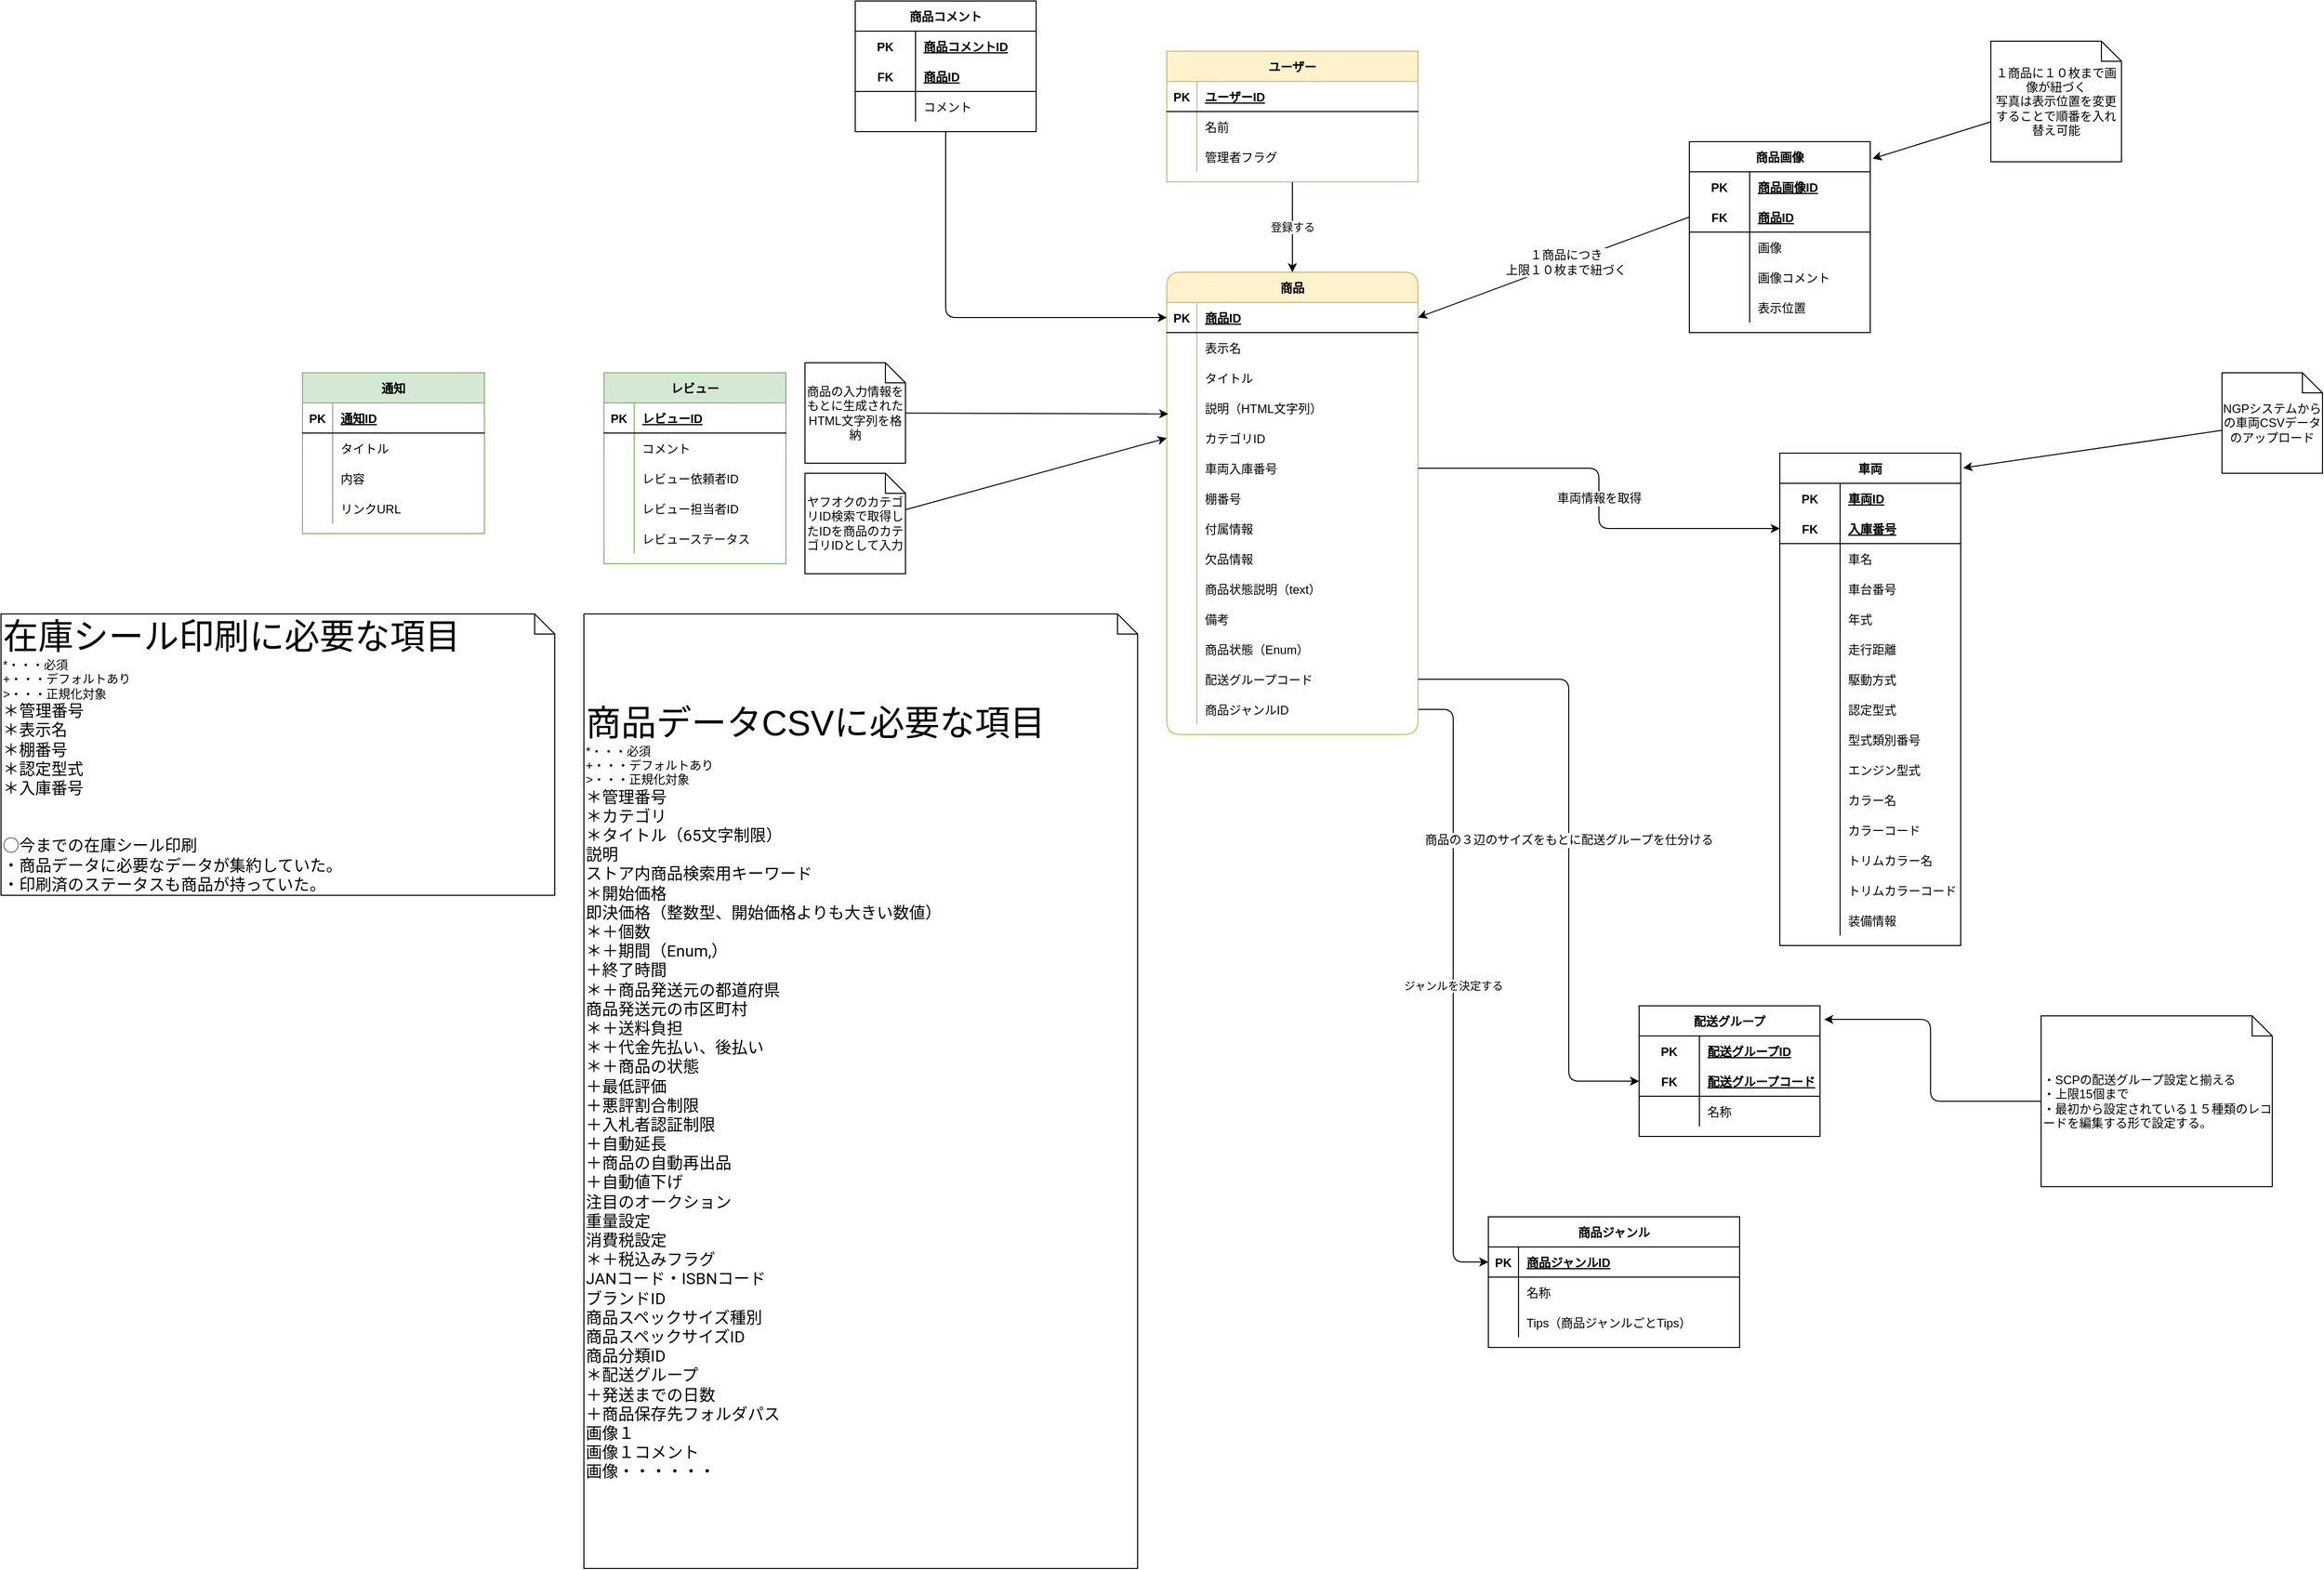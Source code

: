 <mxfile>
    <diagram id="R2lEEEUBdFMjLlhIrx00" name="論理モデル">
        <mxGraphModel dx="3394" dy="2160" grid="1" gridSize="10" guides="1" tooltips="1" connect="1" arrows="1" fold="1" page="1" pageScale="1" pageWidth="850" pageHeight="1100" math="0" shadow="0" extFonts="Permanent Marker^https://fonts.googleapis.com/css?family=Permanent+Marker">
            <root>
                <mxCell id="0"/>
                <mxCell id="1" parent="0"/>
                <mxCell id="70" value="ジャンルを決定する" style="edgeStyle=orthogonalEdgeStyle;html=1;exitX=1;exitY=0.5;exitDx=0;exitDy=0;entryX=0;entryY=0.5;entryDx=0;entryDy=0;" edge="1" parent="1" source="102" target="64">
                    <mxGeometry relative="1" as="geometry"/>
                </mxCell>
                <mxCell id="C-vyLk0tnHw3VtMMgP7b-23" value="商品" style="shape=table;startSize=30;container=1;collapsible=1;childLayout=tableLayout;fixedRows=1;rowLines=0;fontStyle=1;align=center;resizeLast=1;rounded=1;fillColor=#fff2cc;strokeColor=#d6b656;" parent="1" vertex="1">
                    <mxGeometry x="50" y="60" width="250" height="460" as="geometry">
                        <mxRectangle x="120" y="20" width="100" height="30" as="alternateBounds"/>
                    </mxGeometry>
                </mxCell>
                <mxCell id="C-vyLk0tnHw3VtMMgP7b-24" value="" style="shape=partialRectangle;collapsible=0;dropTarget=0;pointerEvents=0;fillColor=none;points=[[0,0.5],[1,0.5]];portConstraint=eastwest;top=0;left=0;right=0;bottom=1;" parent="C-vyLk0tnHw3VtMMgP7b-23" vertex="1">
                    <mxGeometry y="30" width="250" height="30" as="geometry"/>
                </mxCell>
                <mxCell id="C-vyLk0tnHw3VtMMgP7b-25" value="PK" style="shape=partialRectangle;overflow=hidden;connectable=0;fillColor=none;top=0;left=0;bottom=0;right=0;fontStyle=1;" parent="C-vyLk0tnHw3VtMMgP7b-24" vertex="1">
                    <mxGeometry width="30" height="30" as="geometry">
                        <mxRectangle width="30" height="30" as="alternateBounds"/>
                    </mxGeometry>
                </mxCell>
                <mxCell id="C-vyLk0tnHw3VtMMgP7b-26" value="商品ID" style="shape=partialRectangle;overflow=hidden;connectable=0;fillColor=none;top=0;left=0;bottom=0;right=0;align=left;spacingLeft=6;fontStyle=5;" parent="C-vyLk0tnHw3VtMMgP7b-24" vertex="1">
                    <mxGeometry x="30" width="220" height="30" as="geometry">
                        <mxRectangle width="220" height="30" as="alternateBounds"/>
                    </mxGeometry>
                </mxCell>
                <mxCell id="88" value="" style="shape=partialRectangle;collapsible=0;dropTarget=0;pointerEvents=0;fillColor=none;points=[[0,0.5],[1,0.5]];portConstraint=eastwest;top=0;left=0;right=0;bottom=0;" vertex="1" parent="C-vyLk0tnHw3VtMMgP7b-23">
                    <mxGeometry y="60" width="250" height="30" as="geometry"/>
                </mxCell>
                <mxCell id="89" value="" style="shape=partialRectangle;overflow=hidden;connectable=0;fillColor=none;top=0;left=0;bottom=0;right=0;" vertex="1" parent="88">
                    <mxGeometry width="30" height="30" as="geometry">
                        <mxRectangle width="30" height="30" as="alternateBounds"/>
                    </mxGeometry>
                </mxCell>
                <mxCell id="90" value="表示名" style="shape=partialRectangle;overflow=hidden;connectable=0;fillColor=none;top=0;left=0;bottom=0;right=0;align=left;spacingLeft=6;" vertex="1" parent="88">
                    <mxGeometry x="30" width="220" height="30" as="geometry">
                        <mxRectangle width="220" height="30" as="alternateBounds"/>
                    </mxGeometry>
                </mxCell>
                <mxCell id="q-5bY-dGLcy4HHWtPjho-227" value="" style="shape=partialRectangle;collapsible=0;dropTarget=0;pointerEvents=0;fillColor=none;points=[[0,0.5],[1,0.5]];portConstraint=eastwest;top=0;left=0;right=0;bottom=0;" vertex="1" parent="C-vyLk0tnHw3VtMMgP7b-23">
                    <mxGeometry y="90" width="250" height="30" as="geometry"/>
                </mxCell>
                <mxCell id="q-5bY-dGLcy4HHWtPjho-228" value="" style="shape=partialRectangle;overflow=hidden;connectable=0;fillColor=none;top=0;left=0;bottom=0;right=0;" vertex="1" parent="q-5bY-dGLcy4HHWtPjho-227">
                    <mxGeometry width="30" height="30" as="geometry">
                        <mxRectangle width="30" height="30" as="alternateBounds"/>
                    </mxGeometry>
                </mxCell>
                <mxCell id="q-5bY-dGLcy4HHWtPjho-229" value="タイトル" style="shape=partialRectangle;overflow=hidden;connectable=0;fillColor=none;top=0;left=0;bottom=0;right=0;align=left;spacingLeft=6;" vertex="1" parent="q-5bY-dGLcy4HHWtPjho-227">
                    <mxGeometry x="30" width="220" height="30" as="geometry">
                        <mxRectangle width="220" height="30" as="alternateBounds"/>
                    </mxGeometry>
                </mxCell>
                <mxCell id="q-5bY-dGLcy4HHWtPjho-231" value="" style="shape=partialRectangle;collapsible=0;dropTarget=0;pointerEvents=0;fillColor=none;points=[[0,0.5],[1,0.5]];portConstraint=eastwest;top=0;left=0;right=0;bottom=0;" vertex="1" parent="C-vyLk0tnHw3VtMMgP7b-23">
                    <mxGeometry y="120" width="250" height="30" as="geometry"/>
                </mxCell>
                <mxCell id="q-5bY-dGLcy4HHWtPjho-232" value="" style="shape=partialRectangle;overflow=hidden;connectable=0;fillColor=none;top=0;left=0;bottom=0;right=0;" vertex="1" parent="q-5bY-dGLcy4HHWtPjho-231">
                    <mxGeometry width="30" height="30" as="geometry">
                        <mxRectangle width="30" height="30" as="alternateBounds"/>
                    </mxGeometry>
                </mxCell>
                <mxCell id="q-5bY-dGLcy4HHWtPjho-233" value="説明（HTML文字列）" style="shape=partialRectangle;overflow=hidden;connectable=0;fillColor=none;top=0;left=0;bottom=0;right=0;align=left;spacingLeft=6;" vertex="1" parent="q-5bY-dGLcy4HHWtPjho-231">
                    <mxGeometry x="30" width="220" height="30" as="geometry">
                        <mxRectangle width="220" height="30" as="alternateBounds"/>
                    </mxGeometry>
                </mxCell>
                <mxCell id="q-5bY-dGLcy4HHWtPjho-222" value="" style="shape=partialRectangle;collapsible=0;dropTarget=0;pointerEvents=0;fillColor=none;points=[[0,0.5],[1,0.5]];portConstraint=eastwest;top=0;left=0;right=0;bottom=0;" vertex="1" parent="C-vyLk0tnHw3VtMMgP7b-23">
                    <mxGeometry y="150" width="250" height="30" as="geometry"/>
                </mxCell>
                <mxCell id="q-5bY-dGLcy4HHWtPjho-223" value="" style="shape=partialRectangle;overflow=hidden;connectable=0;fillColor=none;top=0;left=0;bottom=0;right=0;" vertex="1" parent="q-5bY-dGLcy4HHWtPjho-222">
                    <mxGeometry width="30" height="30" as="geometry">
                        <mxRectangle width="30" height="30" as="alternateBounds"/>
                    </mxGeometry>
                </mxCell>
                <mxCell id="q-5bY-dGLcy4HHWtPjho-224" value="カテゴリID" style="shape=partialRectangle;overflow=hidden;connectable=0;fillColor=none;top=0;left=0;bottom=0;right=0;align=left;spacingLeft=6;" vertex="1" parent="q-5bY-dGLcy4HHWtPjho-222">
                    <mxGeometry x="30" width="220" height="30" as="geometry">
                        <mxRectangle width="220" height="30" as="alternateBounds"/>
                    </mxGeometry>
                </mxCell>
                <mxCell id="C-vyLk0tnHw3VtMMgP7b-27" value="" style="shape=partialRectangle;collapsible=0;dropTarget=0;pointerEvents=0;fillColor=none;points=[[0,0.5],[1,0.5]];portConstraint=eastwest;top=0;left=0;right=0;bottom=0;" parent="C-vyLk0tnHw3VtMMgP7b-23" vertex="1">
                    <mxGeometry y="180" width="250" height="30" as="geometry"/>
                </mxCell>
                <mxCell id="C-vyLk0tnHw3VtMMgP7b-28" value="" style="shape=partialRectangle;overflow=hidden;connectable=0;fillColor=none;top=0;left=0;bottom=0;right=0;" parent="C-vyLk0tnHw3VtMMgP7b-27" vertex="1">
                    <mxGeometry width="30" height="30" as="geometry">
                        <mxRectangle width="30" height="30" as="alternateBounds"/>
                    </mxGeometry>
                </mxCell>
                <mxCell id="C-vyLk0tnHw3VtMMgP7b-29" value="車両入庫番号" style="shape=partialRectangle;overflow=hidden;connectable=0;fillColor=none;top=0;left=0;bottom=0;right=0;align=left;spacingLeft=6;" parent="C-vyLk0tnHw3VtMMgP7b-27" vertex="1">
                    <mxGeometry x="30" width="220" height="30" as="geometry">
                        <mxRectangle width="220" height="30" as="alternateBounds"/>
                    </mxGeometry>
                </mxCell>
                <mxCell id="q-5bY-dGLcy4HHWtPjho-236" value="" style="shape=partialRectangle;collapsible=0;dropTarget=0;pointerEvents=0;fillColor=none;points=[[0,0.5],[1,0.5]];portConstraint=eastwest;top=0;left=0;right=0;bottom=0;" vertex="1" parent="C-vyLk0tnHw3VtMMgP7b-23">
                    <mxGeometry y="210" width="250" height="30" as="geometry"/>
                </mxCell>
                <mxCell id="q-5bY-dGLcy4HHWtPjho-237" value="" style="shape=partialRectangle;overflow=hidden;connectable=0;fillColor=none;top=0;left=0;bottom=0;right=0;" vertex="1" parent="q-5bY-dGLcy4HHWtPjho-236">
                    <mxGeometry width="30" height="30" as="geometry">
                        <mxRectangle width="30" height="30" as="alternateBounds"/>
                    </mxGeometry>
                </mxCell>
                <mxCell id="q-5bY-dGLcy4HHWtPjho-238" value="棚番号" style="shape=partialRectangle;overflow=hidden;connectable=0;fillColor=none;top=0;left=0;bottom=0;right=0;align=left;spacingLeft=6;" vertex="1" parent="q-5bY-dGLcy4HHWtPjho-236">
                    <mxGeometry x="30" width="220" height="30" as="geometry">
                        <mxRectangle width="220" height="30" as="alternateBounds"/>
                    </mxGeometry>
                </mxCell>
                <mxCell id="q-5bY-dGLcy4HHWtPjho-239" value="" style="shape=partialRectangle;collapsible=0;dropTarget=0;pointerEvents=0;fillColor=none;points=[[0,0.5],[1,0.5]];portConstraint=eastwest;top=0;left=0;right=0;bottom=0;" vertex="1" parent="C-vyLk0tnHw3VtMMgP7b-23">
                    <mxGeometry y="240" width="250" height="30" as="geometry"/>
                </mxCell>
                <mxCell id="q-5bY-dGLcy4HHWtPjho-240" value="" style="shape=partialRectangle;overflow=hidden;connectable=0;fillColor=none;top=0;left=0;bottom=0;right=0;" vertex="1" parent="q-5bY-dGLcy4HHWtPjho-239">
                    <mxGeometry width="30" height="30" as="geometry">
                        <mxRectangle width="30" height="30" as="alternateBounds"/>
                    </mxGeometry>
                </mxCell>
                <mxCell id="q-5bY-dGLcy4HHWtPjho-241" value="付属情報" style="shape=partialRectangle;overflow=hidden;connectable=0;fillColor=none;top=0;left=0;bottom=0;right=0;align=left;spacingLeft=6;" vertex="1" parent="q-5bY-dGLcy4HHWtPjho-239">
                    <mxGeometry x="30" width="220" height="30" as="geometry">
                        <mxRectangle width="220" height="30" as="alternateBounds"/>
                    </mxGeometry>
                </mxCell>
                <mxCell id="q-5bY-dGLcy4HHWtPjho-242" value="" style="shape=partialRectangle;collapsible=0;dropTarget=0;pointerEvents=0;fillColor=none;points=[[0,0.5],[1,0.5]];portConstraint=eastwest;top=0;left=0;right=0;bottom=0;" vertex="1" parent="C-vyLk0tnHw3VtMMgP7b-23">
                    <mxGeometry y="270" width="250" height="30" as="geometry"/>
                </mxCell>
                <mxCell id="q-5bY-dGLcy4HHWtPjho-243" value="" style="shape=partialRectangle;overflow=hidden;connectable=0;fillColor=none;top=0;left=0;bottom=0;right=0;" vertex="1" parent="q-5bY-dGLcy4HHWtPjho-242">
                    <mxGeometry width="30" height="30" as="geometry">
                        <mxRectangle width="30" height="30" as="alternateBounds"/>
                    </mxGeometry>
                </mxCell>
                <mxCell id="q-5bY-dGLcy4HHWtPjho-244" value="欠品情報" style="shape=partialRectangle;overflow=hidden;connectable=0;fillColor=none;top=0;left=0;bottom=0;right=0;align=left;spacingLeft=6;" vertex="1" parent="q-5bY-dGLcy4HHWtPjho-242">
                    <mxGeometry x="30" width="220" height="30" as="geometry">
                        <mxRectangle width="220" height="30" as="alternateBounds"/>
                    </mxGeometry>
                </mxCell>
                <mxCell id="ci3S__ClVNOBlHww6G9q-104" value="" style="shape=partialRectangle;collapsible=0;dropTarget=0;pointerEvents=0;fillColor=none;points=[[0,0.5],[1,0.5]];portConstraint=eastwest;top=0;left=0;right=0;bottom=0;" vertex="1" parent="C-vyLk0tnHw3VtMMgP7b-23">
                    <mxGeometry y="300" width="250" height="30" as="geometry"/>
                </mxCell>
                <mxCell id="ci3S__ClVNOBlHww6G9q-105" value="" style="shape=partialRectangle;overflow=hidden;connectable=0;fillColor=none;top=0;left=0;bottom=0;right=0;" vertex="1" parent="ci3S__ClVNOBlHww6G9q-104">
                    <mxGeometry width="30" height="30" as="geometry">
                        <mxRectangle width="30" height="30" as="alternateBounds"/>
                    </mxGeometry>
                </mxCell>
                <mxCell id="ci3S__ClVNOBlHww6G9q-106" value="商品状態説明（text）" style="shape=partialRectangle;overflow=hidden;connectable=0;fillColor=none;top=0;left=0;bottom=0;right=0;align=left;spacingLeft=6;" vertex="1" parent="ci3S__ClVNOBlHww6G9q-104">
                    <mxGeometry x="30" width="220" height="30" as="geometry">
                        <mxRectangle width="220" height="30" as="alternateBounds"/>
                    </mxGeometry>
                </mxCell>
                <mxCell id="q-5bY-dGLcy4HHWtPjho-248" value="" style="shape=partialRectangle;collapsible=0;dropTarget=0;pointerEvents=0;fillColor=none;points=[[0,0.5],[1,0.5]];portConstraint=eastwest;top=0;left=0;right=0;bottom=0;" vertex="1" parent="C-vyLk0tnHw3VtMMgP7b-23">
                    <mxGeometry y="330" width="250" height="30" as="geometry"/>
                </mxCell>
                <mxCell id="q-5bY-dGLcy4HHWtPjho-249" value="" style="shape=partialRectangle;overflow=hidden;connectable=0;fillColor=none;top=0;left=0;bottom=0;right=0;" vertex="1" parent="q-5bY-dGLcy4HHWtPjho-248">
                    <mxGeometry width="30" height="30" as="geometry">
                        <mxRectangle width="30" height="30" as="alternateBounds"/>
                    </mxGeometry>
                </mxCell>
                <mxCell id="q-5bY-dGLcy4HHWtPjho-250" value="備考" style="shape=partialRectangle;overflow=hidden;connectable=0;fillColor=none;top=0;left=0;bottom=0;right=0;align=left;spacingLeft=6;" vertex="1" parent="q-5bY-dGLcy4HHWtPjho-248">
                    <mxGeometry x="30" width="220" height="30" as="geometry">
                        <mxRectangle width="220" height="30" as="alternateBounds"/>
                    </mxGeometry>
                </mxCell>
                <mxCell id="q-5bY-dGLcy4HHWtPjho-245" value="" style="shape=partialRectangle;collapsible=0;dropTarget=0;pointerEvents=0;fillColor=none;points=[[0,0.5],[1,0.5]];portConstraint=eastwest;top=0;left=0;right=0;bottom=0;" vertex="1" parent="C-vyLk0tnHw3VtMMgP7b-23">
                    <mxGeometry y="360" width="250" height="30" as="geometry"/>
                </mxCell>
                <mxCell id="q-5bY-dGLcy4HHWtPjho-246" value="" style="shape=partialRectangle;overflow=hidden;connectable=0;fillColor=none;top=0;left=0;bottom=0;right=0;" vertex="1" parent="q-5bY-dGLcy4HHWtPjho-245">
                    <mxGeometry width="30" height="30" as="geometry">
                        <mxRectangle width="30" height="30" as="alternateBounds"/>
                    </mxGeometry>
                </mxCell>
                <mxCell id="q-5bY-dGLcy4HHWtPjho-247" value="商品状態（Enum）" style="shape=partialRectangle;overflow=hidden;connectable=0;fillColor=none;top=0;left=0;bottom=0;right=0;align=left;spacingLeft=6;" vertex="1" parent="q-5bY-dGLcy4HHWtPjho-245">
                    <mxGeometry x="30" width="220" height="30" as="geometry">
                        <mxRectangle width="220" height="30" as="alternateBounds"/>
                    </mxGeometry>
                </mxCell>
                <mxCell id="q-5bY-dGLcy4HHWtPjho-251" value="" style="shape=partialRectangle;collapsible=0;dropTarget=0;pointerEvents=0;fillColor=none;points=[[0,0.5],[1,0.5]];portConstraint=eastwest;top=0;left=0;right=0;bottom=0;" vertex="1" parent="C-vyLk0tnHw3VtMMgP7b-23">
                    <mxGeometry y="390" width="250" height="30" as="geometry"/>
                </mxCell>
                <mxCell id="q-5bY-dGLcy4HHWtPjho-252" value="" style="shape=partialRectangle;overflow=hidden;connectable=0;fillColor=none;top=0;left=0;bottom=0;right=0;" vertex="1" parent="q-5bY-dGLcy4HHWtPjho-251">
                    <mxGeometry width="30" height="30" as="geometry">
                        <mxRectangle width="30" height="30" as="alternateBounds"/>
                    </mxGeometry>
                </mxCell>
                <mxCell id="q-5bY-dGLcy4HHWtPjho-253" value="配送グループコード" style="shape=partialRectangle;overflow=hidden;connectable=0;fillColor=none;top=0;left=0;bottom=0;right=0;align=left;spacingLeft=6;" vertex="1" parent="q-5bY-dGLcy4HHWtPjho-251">
                    <mxGeometry x="30" width="220" height="30" as="geometry">
                        <mxRectangle width="220" height="30" as="alternateBounds"/>
                    </mxGeometry>
                </mxCell>
                <mxCell id="102" value="" style="shape=partialRectangle;collapsible=0;dropTarget=0;pointerEvents=0;fillColor=none;points=[[0,0.5],[1,0.5]];portConstraint=eastwest;top=0;left=0;right=0;bottom=0;" vertex="1" parent="C-vyLk0tnHw3VtMMgP7b-23">
                    <mxGeometry y="420" width="250" height="30" as="geometry"/>
                </mxCell>
                <mxCell id="103" value="" style="shape=partialRectangle;overflow=hidden;connectable=0;fillColor=none;top=0;left=0;bottom=0;right=0;" vertex="1" parent="102">
                    <mxGeometry width="30" height="30" as="geometry">
                        <mxRectangle width="30" height="30" as="alternateBounds"/>
                    </mxGeometry>
                </mxCell>
                <mxCell id="104" value="商品ジャンルID" style="shape=partialRectangle;overflow=hidden;connectable=0;fillColor=none;top=0;left=0;bottom=0;right=0;align=left;spacingLeft=6;" vertex="1" parent="102">
                    <mxGeometry x="30" width="220" height="30" as="geometry">
                        <mxRectangle width="220" height="30" as="alternateBounds"/>
                    </mxGeometry>
                </mxCell>
                <mxCell id="63" value="商品ジャンル" style="shape=table;startSize=30;container=1;collapsible=1;childLayout=tableLayout;fixedRows=1;rowLines=0;fontStyle=1;align=center;resizeLast=1;" vertex="1" parent="1">
                    <mxGeometry x="370" y="1000" width="250" height="130" as="geometry">
                        <mxRectangle x="120" y="20" width="100" height="30" as="alternateBounds"/>
                    </mxGeometry>
                </mxCell>
                <mxCell id="64" value="" style="shape=partialRectangle;collapsible=0;dropTarget=0;pointerEvents=0;fillColor=none;points=[[0,0.5],[1,0.5]];portConstraint=eastwest;top=0;left=0;right=0;bottom=1;" vertex="1" parent="63">
                    <mxGeometry y="30" width="250" height="30" as="geometry"/>
                </mxCell>
                <mxCell id="65" value="PK" style="shape=partialRectangle;overflow=hidden;connectable=0;fillColor=none;top=0;left=0;bottom=0;right=0;fontStyle=1;" vertex="1" parent="64">
                    <mxGeometry width="30" height="30" as="geometry">
                        <mxRectangle width="30" height="30" as="alternateBounds"/>
                    </mxGeometry>
                </mxCell>
                <mxCell id="66" value="商品ジャンルID" style="shape=partialRectangle;overflow=hidden;connectable=0;fillColor=none;top=0;left=0;bottom=0;right=0;align=left;spacingLeft=6;fontStyle=5;" vertex="1" parent="64">
                    <mxGeometry x="30" width="220" height="30" as="geometry">
                        <mxRectangle width="220" height="30" as="alternateBounds"/>
                    </mxGeometry>
                </mxCell>
                <mxCell id="67" value="" style="shape=partialRectangle;collapsible=0;dropTarget=0;pointerEvents=0;fillColor=none;points=[[0,0.5],[1,0.5]];portConstraint=eastwest;top=0;left=0;right=0;bottom=0;" vertex="1" parent="63">
                    <mxGeometry y="60" width="250" height="30" as="geometry"/>
                </mxCell>
                <mxCell id="68" value="" style="shape=partialRectangle;overflow=hidden;connectable=0;fillColor=none;top=0;left=0;bottom=0;right=0;" vertex="1" parent="67">
                    <mxGeometry width="30" height="30" as="geometry">
                        <mxRectangle width="30" height="30" as="alternateBounds"/>
                    </mxGeometry>
                </mxCell>
                <mxCell id="69" value="名称" style="shape=partialRectangle;overflow=hidden;connectable=0;fillColor=none;top=0;left=0;bottom=0;right=0;align=left;spacingLeft=6;" vertex="1" parent="67">
                    <mxGeometry x="30" width="220" height="30" as="geometry">
                        <mxRectangle width="220" height="30" as="alternateBounds"/>
                    </mxGeometry>
                </mxCell>
                <mxCell id="ow6V_ql6uDvH8Puq4_9l-108" value="" style="shape=partialRectangle;collapsible=0;dropTarget=0;pointerEvents=0;fillColor=none;points=[[0,0.5],[1,0.5]];portConstraint=eastwest;top=0;left=0;right=0;bottom=0;" vertex="1" parent="63">
                    <mxGeometry y="90" width="250" height="30" as="geometry"/>
                </mxCell>
                <mxCell id="ow6V_ql6uDvH8Puq4_9l-109" value="" style="shape=partialRectangle;overflow=hidden;connectable=0;fillColor=none;top=0;left=0;bottom=0;right=0;" vertex="1" parent="ow6V_ql6uDvH8Puq4_9l-108">
                    <mxGeometry width="30" height="30" as="geometry">
                        <mxRectangle width="30" height="30" as="alternateBounds"/>
                    </mxGeometry>
                </mxCell>
                <mxCell id="ow6V_ql6uDvH8Puq4_9l-110" value="Tips（商品ジャンルごとTips）" style="shape=partialRectangle;overflow=hidden;connectable=0;fillColor=none;top=0;left=0;bottom=0;right=0;align=left;spacingLeft=6;" vertex="1" parent="ow6V_ql6uDvH8Puq4_9l-108">
                    <mxGeometry x="30" width="220" height="30" as="geometry">
                        <mxRectangle width="220" height="30" as="alternateBounds"/>
                    </mxGeometry>
                </mxCell>
                <mxCell id="78" value="登録する" style="edgeStyle=none;html=1;" edge="1" parent="1" source="71" target="C-vyLk0tnHw3VtMMgP7b-23">
                    <mxGeometry relative="1" as="geometry"/>
                </mxCell>
                <mxCell id="71" value="ユーザー" style="shape=table;startSize=30;container=1;collapsible=1;childLayout=tableLayout;fixedRows=1;rowLines=0;fontStyle=1;align=center;resizeLast=1;fillColor=#fff2cc;strokeColor=#d6b656;" vertex="1" parent="1">
                    <mxGeometry x="50" y="-160" width="250" height="130" as="geometry">
                        <mxRectangle x="120" y="20" width="100" height="30" as="alternateBounds"/>
                    </mxGeometry>
                </mxCell>
                <mxCell id="72" value="" style="shape=partialRectangle;collapsible=0;dropTarget=0;pointerEvents=0;fillColor=none;points=[[0,0.5],[1,0.5]];portConstraint=eastwest;top=0;left=0;right=0;bottom=1;" vertex="1" parent="71">
                    <mxGeometry y="30" width="250" height="30" as="geometry"/>
                </mxCell>
                <mxCell id="73" value="PK" style="shape=partialRectangle;overflow=hidden;connectable=0;fillColor=none;top=0;left=0;bottom=0;right=0;fontStyle=1;" vertex="1" parent="72">
                    <mxGeometry width="30" height="30" as="geometry">
                        <mxRectangle width="30" height="30" as="alternateBounds"/>
                    </mxGeometry>
                </mxCell>
                <mxCell id="74" value="ユーザーID" style="shape=partialRectangle;overflow=hidden;connectable=0;fillColor=none;top=0;left=0;bottom=0;right=0;align=left;spacingLeft=6;fontStyle=5;" vertex="1" parent="72">
                    <mxGeometry x="30" width="220" height="30" as="geometry">
                        <mxRectangle width="220" height="30" as="alternateBounds"/>
                    </mxGeometry>
                </mxCell>
                <mxCell id="75" value="" style="shape=partialRectangle;collapsible=0;dropTarget=0;pointerEvents=0;fillColor=none;points=[[0,0.5],[1,0.5]];portConstraint=eastwest;top=0;left=0;right=0;bottom=0;" vertex="1" parent="71">
                    <mxGeometry y="60" width="250" height="30" as="geometry"/>
                </mxCell>
                <mxCell id="76" value="" style="shape=partialRectangle;overflow=hidden;connectable=0;fillColor=none;top=0;left=0;bottom=0;right=0;" vertex="1" parent="75">
                    <mxGeometry width="30" height="30" as="geometry">
                        <mxRectangle width="30" height="30" as="alternateBounds"/>
                    </mxGeometry>
                </mxCell>
                <mxCell id="77" value="名前" style="shape=partialRectangle;overflow=hidden;connectable=0;fillColor=none;top=0;left=0;bottom=0;right=0;align=left;spacingLeft=6;" vertex="1" parent="75">
                    <mxGeometry x="30" width="220" height="30" as="geometry">
                        <mxRectangle width="220" height="30" as="alternateBounds"/>
                    </mxGeometry>
                </mxCell>
                <mxCell id="ow6V_ql6uDvH8Puq4_9l-104" value="" style="shape=partialRectangle;collapsible=0;dropTarget=0;pointerEvents=0;fillColor=none;points=[[0,0.5],[1,0.5]];portConstraint=eastwest;top=0;left=0;right=0;bottom=0;" vertex="1" parent="71">
                    <mxGeometry y="90" width="250" height="30" as="geometry"/>
                </mxCell>
                <mxCell id="ow6V_ql6uDvH8Puq4_9l-105" value="" style="shape=partialRectangle;overflow=hidden;connectable=0;fillColor=none;top=0;left=0;bottom=0;right=0;" vertex="1" parent="ow6V_ql6uDvH8Puq4_9l-104">
                    <mxGeometry width="30" height="30" as="geometry">
                        <mxRectangle width="30" height="30" as="alternateBounds"/>
                    </mxGeometry>
                </mxCell>
                <mxCell id="ow6V_ql6uDvH8Puq4_9l-106" value="管理者フラグ" style="shape=partialRectangle;overflow=hidden;connectable=0;fillColor=none;top=0;left=0;bottom=0;right=0;align=left;spacingLeft=6;" vertex="1" parent="ow6V_ql6uDvH8Puq4_9l-104">
                    <mxGeometry x="30" width="220" height="30" as="geometry">
                        <mxRectangle width="220" height="30" as="alternateBounds"/>
                    </mxGeometry>
                </mxCell>
                <mxCell id="q-5bY-dGLcy4HHWtPjho-226" style="edgeStyle=none;html=1;entryX=1.014;entryY=0.03;entryDx=0;entryDy=0;fontFamily=Helvetica;fontSize=12;fontColor=default;endArrow=classic;endFill=1;entryPerimeter=0;" edge="1" parent="1" source="q-5bY-dGLcy4HHWtPjho-221" target="ow6V_ql6uDvH8Puq4_9l-136">
                    <mxGeometry relative="1" as="geometry">
                        <mxPoint x="-490" y="355" as="targetPoint"/>
                    </mxGeometry>
                </mxCell>
                <mxCell id="q-5bY-dGLcy4HHWtPjho-221" value="NGPシステムからの車両CSVデータのアップロード" style="shape=note;size=20;whiteSpace=wrap;html=1;rounded=0;labelBorderColor=none;pointerEvents=0;fontFamily=Helvetica;fontSize=12;fontColor=default;strokeColor=default;fillColor=none;rotation=0;" vertex="1" parent="1">
                    <mxGeometry x="1100" y="160" width="100" height="100" as="geometry"/>
                </mxCell>
                <mxCell id="q-5bY-dGLcy4HHWtPjho-230" style="edgeStyle=none;html=1;entryX=0;entryY=0.5;entryDx=0;entryDy=0;fontFamily=Helvetica;fontSize=12;fontColor=default;endArrow=classic;endFill=1;" edge="1" parent="1" source="q-5bY-dGLcy4HHWtPjho-225" target="q-5bY-dGLcy4HHWtPjho-222">
                    <mxGeometry relative="1" as="geometry"/>
                </mxCell>
                <mxCell id="q-5bY-dGLcy4HHWtPjho-225" value="ヤフオクのカテゴリID検索で取得したIDを商品のカテゴリIDとして入力" style="shape=note;size=20;whiteSpace=wrap;html=1;rounded=0;labelBorderColor=none;pointerEvents=0;fontFamily=Helvetica;fontSize=12;fontColor=default;strokeColor=default;fillColor=none;" vertex="1" parent="1">
                    <mxGeometry x="-310" y="260" width="100" height="100" as="geometry"/>
                </mxCell>
                <mxCell id="q-5bY-dGLcy4HHWtPjho-235" style="edgeStyle=none;html=1;entryX=0.006;entryY=0.696;entryDx=0;entryDy=0;entryPerimeter=0;fontFamily=Helvetica;fontSize=12;fontColor=default;endArrow=classic;endFill=1;" edge="1" parent="1" source="q-5bY-dGLcy4HHWtPjho-234" target="q-5bY-dGLcy4HHWtPjho-231">
                    <mxGeometry relative="1" as="geometry"/>
                </mxCell>
                <mxCell id="q-5bY-dGLcy4HHWtPjho-234" value="商品の入力情報をもとに生成されたHTML文字列を格納" style="shape=note;size=20;whiteSpace=wrap;html=1;rounded=0;labelBorderColor=none;pointerEvents=0;fontFamily=Helvetica;fontSize=12;fontColor=default;strokeColor=default;fillColor=none;" vertex="1" parent="1">
                    <mxGeometry x="-310" y="150" width="100" height="100" as="geometry"/>
                </mxCell>
                <mxCell id="ow6V_ql6uDvH8Puq4_9l-107" value="商品の３辺のサイズをもとに配送グループを仕分ける" style="edgeStyle=orthogonalEdgeStyle;html=1;entryX=0;entryY=0.5;entryDx=0;entryDy=0;fontFamily=Helvetica;fontSize=12;fontColor=default;endArrow=classic;endFill=1;exitX=1;exitY=0.5;exitDx=0;exitDy=0;" edge="1" parent="1" source="q-5bY-dGLcy4HHWtPjho-251" target="ow6V_ql6uDvH8Puq4_9l-269">
                    <mxGeometry relative="1" as="geometry">
                        <mxPoint x="446.75" y="816.81" as="targetPoint"/>
                        <Array as="points">
                            <mxPoint x="450" y="465"/>
                            <mxPoint x="450" y="865"/>
                        </Array>
                    </mxGeometry>
                </mxCell>
                <mxCell id="ow6V_ql6uDvH8Puq4_9l-118" value="商品画像" style="shape=table;startSize=30;container=1;collapsible=1;childLayout=tableLayout;fixedRows=1;rowLines=0;fontStyle=1;align=center;resizeLast=1;rounded=0;labelBorderColor=none;pointerEvents=0;fontFamily=Helvetica;fontSize=12;fontColor=default;strokeColor=default;fillColor=none;" vertex="1" parent="1">
                    <mxGeometry x="570" y="-70" width="180" height="190" as="geometry"/>
                </mxCell>
                <mxCell id="ow6V_ql6uDvH8Puq4_9l-119" value="" style="shape=partialRectangle;collapsible=0;dropTarget=0;pointerEvents=0;fillColor=none;top=0;left=0;bottom=0;right=0;points=[[0,0.5],[1,0.5]];portConstraint=eastwest;rounded=0;labelBorderColor=none;fontFamily=Helvetica;fontSize=12;fontColor=default;strokeColor=default;" vertex="1" parent="ow6V_ql6uDvH8Puq4_9l-118">
                    <mxGeometry y="30" width="180" height="30" as="geometry"/>
                </mxCell>
                <mxCell id="ow6V_ql6uDvH8Puq4_9l-120" value="PK" style="shape=partialRectangle;connectable=0;fillColor=none;top=0;left=0;bottom=0;right=0;fontStyle=1;overflow=hidden;rounded=0;labelBorderColor=none;pointerEvents=0;fontFamily=Helvetica;fontSize=12;fontColor=default;strokeColor=default;" vertex="1" parent="ow6V_ql6uDvH8Puq4_9l-119">
                    <mxGeometry width="60" height="30" as="geometry">
                        <mxRectangle width="60" height="30" as="alternateBounds"/>
                    </mxGeometry>
                </mxCell>
                <mxCell id="ow6V_ql6uDvH8Puq4_9l-121" value="商品画像ID" style="shape=partialRectangle;connectable=0;fillColor=none;top=0;left=0;bottom=0;right=0;align=left;spacingLeft=6;fontStyle=5;overflow=hidden;rounded=0;labelBorderColor=none;pointerEvents=0;fontFamily=Helvetica;fontSize=12;fontColor=default;strokeColor=default;" vertex="1" parent="ow6V_ql6uDvH8Puq4_9l-119">
                    <mxGeometry x="60" width="120" height="30" as="geometry">
                        <mxRectangle width="120" height="30" as="alternateBounds"/>
                    </mxGeometry>
                </mxCell>
                <mxCell id="ow6V_ql6uDvH8Puq4_9l-122" value="" style="shape=partialRectangle;collapsible=0;dropTarget=0;pointerEvents=0;fillColor=none;top=0;left=0;bottom=1;right=0;points=[[0,0.5],[1,0.5]];portConstraint=eastwest;rounded=0;labelBorderColor=none;fontFamily=Helvetica;fontSize=12;fontColor=default;strokeColor=default;" vertex="1" parent="ow6V_ql6uDvH8Puq4_9l-118">
                    <mxGeometry y="60" width="180" height="30" as="geometry"/>
                </mxCell>
                <mxCell id="ow6V_ql6uDvH8Puq4_9l-123" value="FK" style="shape=partialRectangle;connectable=0;fillColor=none;top=0;left=0;bottom=0;right=0;fontStyle=1;overflow=hidden;rounded=0;labelBorderColor=none;pointerEvents=0;fontFamily=Helvetica;fontSize=12;fontColor=default;strokeColor=default;" vertex="1" parent="ow6V_ql6uDvH8Puq4_9l-122">
                    <mxGeometry width="60" height="30" as="geometry">
                        <mxRectangle width="60" height="30" as="alternateBounds"/>
                    </mxGeometry>
                </mxCell>
                <mxCell id="ow6V_ql6uDvH8Puq4_9l-124" value="商品ID" style="shape=partialRectangle;connectable=0;fillColor=none;top=0;left=0;bottom=0;right=0;align=left;spacingLeft=6;fontStyle=5;overflow=hidden;rounded=0;labelBorderColor=none;pointerEvents=0;fontFamily=Helvetica;fontSize=12;fontColor=default;strokeColor=default;" vertex="1" parent="ow6V_ql6uDvH8Puq4_9l-122">
                    <mxGeometry x="60" width="120" height="30" as="geometry">
                        <mxRectangle width="120" height="30" as="alternateBounds"/>
                    </mxGeometry>
                </mxCell>
                <mxCell id="ow6V_ql6uDvH8Puq4_9l-125" value="" style="shape=partialRectangle;collapsible=0;dropTarget=0;pointerEvents=0;fillColor=none;top=0;left=0;bottom=0;right=0;points=[[0,0.5],[1,0.5]];portConstraint=eastwest;rounded=0;labelBorderColor=none;fontFamily=Helvetica;fontSize=12;fontColor=default;strokeColor=default;" vertex="1" parent="ow6V_ql6uDvH8Puq4_9l-118">
                    <mxGeometry y="90" width="180" height="30" as="geometry"/>
                </mxCell>
                <mxCell id="ow6V_ql6uDvH8Puq4_9l-126" value="" style="shape=partialRectangle;connectable=0;fillColor=none;top=0;left=0;bottom=0;right=0;editable=1;overflow=hidden;rounded=0;labelBorderColor=none;pointerEvents=0;fontFamily=Helvetica;fontSize=12;fontColor=default;strokeColor=default;" vertex="1" parent="ow6V_ql6uDvH8Puq4_9l-125">
                    <mxGeometry width="60" height="30" as="geometry">
                        <mxRectangle width="60" height="30" as="alternateBounds"/>
                    </mxGeometry>
                </mxCell>
                <mxCell id="ow6V_ql6uDvH8Puq4_9l-127" value="画像" style="shape=partialRectangle;connectable=0;fillColor=none;top=0;left=0;bottom=0;right=0;align=left;spacingLeft=6;overflow=hidden;rounded=0;labelBorderColor=none;pointerEvents=0;fontFamily=Helvetica;fontSize=12;fontColor=default;strokeColor=default;" vertex="1" parent="ow6V_ql6uDvH8Puq4_9l-125">
                    <mxGeometry x="60" width="120" height="30" as="geometry">
                        <mxRectangle width="120" height="30" as="alternateBounds"/>
                    </mxGeometry>
                </mxCell>
                <mxCell id="ow6V_ql6uDvH8Puq4_9l-149" value="" style="shape=partialRectangle;collapsible=0;dropTarget=0;pointerEvents=0;fillColor=none;top=0;left=0;bottom=0;right=0;points=[[0,0.5],[1,0.5]];portConstraint=eastwest;rounded=0;labelBorderColor=none;fontFamily=Helvetica;fontSize=12;fontColor=default;strokeColor=default;" vertex="1" parent="ow6V_ql6uDvH8Puq4_9l-118">
                    <mxGeometry y="120" width="180" height="30" as="geometry"/>
                </mxCell>
                <mxCell id="ow6V_ql6uDvH8Puq4_9l-150" value="" style="shape=partialRectangle;connectable=0;fillColor=none;top=0;left=0;bottom=0;right=0;editable=1;overflow=hidden;rounded=0;labelBorderColor=none;pointerEvents=0;fontFamily=Helvetica;fontSize=12;fontColor=default;strokeColor=default;" vertex="1" parent="ow6V_ql6uDvH8Puq4_9l-149">
                    <mxGeometry width="60" height="30" as="geometry">
                        <mxRectangle width="60" height="30" as="alternateBounds"/>
                    </mxGeometry>
                </mxCell>
                <mxCell id="ow6V_ql6uDvH8Puq4_9l-151" value="画像コメント" style="shape=partialRectangle;connectable=0;fillColor=none;top=0;left=0;bottom=0;right=0;align=left;spacingLeft=6;overflow=hidden;rounded=0;labelBorderColor=none;pointerEvents=0;fontFamily=Helvetica;fontSize=12;fontColor=default;strokeColor=default;" vertex="1" parent="ow6V_ql6uDvH8Puq4_9l-149">
                    <mxGeometry x="60" width="120" height="30" as="geometry">
                        <mxRectangle width="120" height="30" as="alternateBounds"/>
                    </mxGeometry>
                </mxCell>
                <mxCell id="ow6V_ql6uDvH8Puq4_9l-152" value="" style="shape=partialRectangle;collapsible=0;dropTarget=0;pointerEvents=0;fillColor=none;top=0;left=0;bottom=0;right=0;points=[[0,0.5],[1,0.5]];portConstraint=eastwest;rounded=0;labelBorderColor=none;fontFamily=Helvetica;fontSize=12;fontColor=default;strokeColor=default;" vertex="1" parent="ow6V_ql6uDvH8Puq4_9l-118">
                    <mxGeometry y="150" width="180" height="30" as="geometry"/>
                </mxCell>
                <mxCell id="ow6V_ql6uDvH8Puq4_9l-153" value="" style="shape=partialRectangle;connectable=0;fillColor=none;top=0;left=0;bottom=0;right=0;editable=1;overflow=hidden;rounded=0;labelBorderColor=none;pointerEvents=0;fontFamily=Helvetica;fontSize=12;fontColor=default;strokeColor=default;" vertex="1" parent="ow6V_ql6uDvH8Puq4_9l-152">
                    <mxGeometry width="60" height="30" as="geometry">
                        <mxRectangle width="60" height="30" as="alternateBounds"/>
                    </mxGeometry>
                </mxCell>
                <mxCell id="ow6V_ql6uDvH8Puq4_9l-154" value="表示位置" style="shape=partialRectangle;connectable=0;fillColor=none;top=0;left=0;bottom=0;right=0;align=left;spacingLeft=6;overflow=hidden;rounded=0;labelBorderColor=none;pointerEvents=0;fontFamily=Helvetica;fontSize=12;fontColor=default;strokeColor=default;" vertex="1" parent="ow6V_ql6uDvH8Puq4_9l-152">
                    <mxGeometry x="60" width="120" height="30" as="geometry">
                        <mxRectangle width="120" height="30" as="alternateBounds"/>
                    </mxGeometry>
                </mxCell>
                <mxCell id="ow6V_ql6uDvH8Puq4_9l-131" style="edgeStyle=none;html=1;exitX=0;exitY=0.5;exitDx=0;exitDy=0;entryX=1;entryY=0.5;entryDx=0;entryDy=0;fontFamily=Helvetica;fontSize=12;fontColor=default;endArrow=classic;endFill=1;" edge="1" parent="1" source="ow6V_ql6uDvH8Puq4_9l-122" target="C-vyLk0tnHw3VtMMgP7b-24">
                    <mxGeometry relative="1" as="geometry"/>
                </mxCell>
                <mxCell id="ow6V_ql6uDvH8Puq4_9l-132" value="１商品につき&lt;br&gt;上限１０枚まで紐づく" style="edgeLabel;html=1;align=center;verticalAlign=middle;resizable=0;points=[];fontSize=12;fontFamily=Helvetica;fontColor=default;" vertex="1" connectable="0" parent="ow6V_ql6uDvH8Puq4_9l-131">
                    <mxGeometry x="-0.09" y="-1" relative="1" as="geometry">
                        <mxPoint as="offset"/>
                    </mxGeometry>
                </mxCell>
                <mxCell id="ow6V_ql6uDvH8Puq4_9l-136" value="車両" style="shape=table;startSize=30;container=1;collapsible=1;childLayout=tableLayout;fixedRows=1;rowLines=0;fontStyle=1;align=center;resizeLast=1;rounded=0;labelBorderColor=none;pointerEvents=0;fontFamily=Helvetica;fontSize=12;fontColor=default;strokeColor=default;fillColor=none;" vertex="1" parent="1">
                    <mxGeometry x="660" y="240" width="180" height="490" as="geometry">
                        <mxRectangle x="660" y="240" width="60" height="30" as="alternateBounds"/>
                    </mxGeometry>
                </mxCell>
                <mxCell id="ow6V_ql6uDvH8Puq4_9l-137" value="" style="shape=partialRectangle;collapsible=0;dropTarget=0;pointerEvents=0;fillColor=none;top=0;left=0;bottom=0;right=0;points=[[0,0.5],[1,0.5]];portConstraint=eastwest;rounded=0;labelBorderColor=none;fontFamily=Helvetica;fontSize=12;fontColor=default;strokeColor=default;" vertex="1" parent="ow6V_ql6uDvH8Puq4_9l-136">
                    <mxGeometry y="30" width="180" height="30" as="geometry"/>
                </mxCell>
                <mxCell id="ow6V_ql6uDvH8Puq4_9l-138" value="PK" style="shape=partialRectangle;connectable=0;fillColor=none;top=0;left=0;bottom=0;right=0;fontStyle=1;overflow=hidden;rounded=0;labelBorderColor=none;pointerEvents=0;fontFamily=Helvetica;fontSize=12;fontColor=default;strokeColor=default;" vertex="1" parent="ow6V_ql6uDvH8Puq4_9l-137">
                    <mxGeometry width="60" height="30" as="geometry">
                        <mxRectangle width="60" height="30" as="alternateBounds"/>
                    </mxGeometry>
                </mxCell>
                <mxCell id="ow6V_ql6uDvH8Puq4_9l-139" value="車両ID" style="shape=partialRectangle;connectable=0;fillColor=none;top=0;left=0;bottom=0;right=0;align=left;spacingLeft=6;fontStyle=5;overflow=hidden;rounded=0;labelBorderColor=none;pointerEvents=0;fontFamily=Helvetica;fontSize=12;fontColor=default;strokeColor=default;" vertex="1" parent="ow6V_ql6uDvH8Puq4_9l-137">
                    <mxGeometry x="60" width="120" height="30" as="geometry">
                        <mxRectangle width="120" height="30" as="alternateBounds"/>
                    </mxGeometry>
                </mxCell>
                <mxCell id="ow6V_ql6uDvH8Puq4_9l-140" value="" style="shape=partialRectangle;collapsible=0;dropTarget=0;pointerEvents=0;fillColor=none;top=0;left=0;bottom=1;right=0;points=[[0,0.5],[1,0.5]];portConstraint=eastwest;rounded=0;labelBorderColor=none;fontFamily=Helvetica;fontSize=12;fontColor=default;strokeColor=default;" vertex="1" parent="ow6V_ql6uDvH8Puq4_9l-136">
                    <mxGeometry y="60" width="180" height="30" as="geometry"/>
                </mxCell>
                <mxCell id="ow6V_ql6uDvH8Puq4_9l-141" value="FK" style="shape=partialRectangle;connectable=0;fillColor=none;top=0;left=0;bottom=0;right=0;fontStyle=1;overflow=hidden;rounded=0;labelBorderColor=none;pointerEvents=0;fontFamily=Helvetica;fontSize=12;fontColor=default;strokeColor=default;" vertex="1" parent="ow6V_ql6uDvH8Puq4_9l-140">
                    <mxGeometry width="60" height="30" as="geometry">
                        <mxRectangle width="60" height="30" as="alternateBounds"/>
                    </mxGeometry>
                </mxCell>
                <mxCell id="ow6V_ql6uDvH8Puq4_9l-142" value="入庫番号" style="shape=partialRectangle;connectable=0;fillColor=none;top=0;left=0;bottom=0;right=0;align=left;spacingLeft=6;fontStyle=5;overflow=hidden;rounded=0;labelBorderColor=none;pointerEvents=0;fontFamily=Helvetica;fontSize=12;fontColor=default;strokeColor=default;" vertex="1" parent="ow6V_ql6uDvH8Puq4_9l-140">
                    <mxGeometry x="60" width="120" height="30" as="geometry">
                        <mxRectangle width="120" height="30" as="alternateBounds"/>
                    </mxGeometry>
                </mxCell>
                <mxCell id="ow6V_ql6uDvH8Puq4_9l-143" value="" style="shape=partialRectangle;collapsible=0;dropTarget=0;pointerEvents=0;fillColor=none;top=0;left=0;bottom=0;right=0;points=[[0,0.5],[1,0.5]];portConstraint=eastwest;rounded=0;labelBorderColor=none;fontFamily=Helvetica;fontSize=12;fontColor=default;strokeColor=default;" vertex="1" parent="ow6V_ql6uDvH8Puq4_9l-136">
                    <mxGeometry y="90" width="180" height="30" as="geometry"/>
                </mxCell>
                <mxCell id="ow6V_ql6uDvH8Puq4_9l-144" value="" style="shape=partialRectangle;connectable=0;fillColor=none;top=0;left=0;bottom=0;right=0;editable=1;overflow=hidden;rounded=0;labelBorderColor=none;pointerEvents=0;fontFamily=Helvetica;fontSize=12;fontColor=default;strokeColor=default;" vertex="1" parent="ow6V_ql6uDvH8Puq4_9l-143">
                    <mxGeometry width="60" height="30" as="geometry">
                        <mxRectangle width="60" height="30" as="alternateBounds"/>
                    </mxGeometry>
                </mxCell>
                <mxCell id="ow6V_ql6uDvH8Puq4_9l-145" value="車名" style="shape=partialRectangle;connectable=0;fillColor=none;top=0;left=0;bottom=0;right=0;align=left;spacingLeft=6;overflow=hidden;rounded=0;labelBorderColor=none;pointerEvents=0;fontFamily=Helvetica;fontSize=12;fontColor=default;strokeColor=default;" vertex="1" parent="ow6V_ql6uDvH8Puq4_9l-143">
                    <mxGeometry x="60" width="120" height="30" as="geometry">
                        <mxRectangle width="120" height="30" as="alternateBounds"/>
                    </mxGeometry>
                </mxCell>
                <mxCell id="ow6V_ql6uDvH8Puq4_9l-146" value="" style="shape=partialRectangle;collapsible=0;dropTarget=0;pointerEvents=0;fillColor=none;top=0;left=0;bottom=0;right=0;points=[[0,0.5],[1,0.5]];portConstraint=eastwest;rounded=0;labelBorderColor=none;fontFamily=Helvetica;fontSize=12;fontColor=default;strokeColor=default;" vertex="1" parent="ow6V_ql6uDvH8Puq4_9l-136">
                    <mxGeometry y="120" width="180" height="30" as="geometry"/>
                </mxCell>
                <mxCell id="ow6V_ql6uDvH8Puq4_9l-147" value="" style="shape=partialRectangle;connectable=0;fillColor=none;top=0;left=0;bottom=0;right=0;editable=1;overflow=hidden;rounded=0;labelBorderColor=none;pointerEvents=0;fontFamily=Helvetica;fontSize=12;fontColor=default;strokeColor=default;" vertex="1" parent="ow6V_ql6uDvH8Puq4_9l-146">
                    <mxGeometry width="60" height="30" as="geometry">
                        <mxRectangle width="60" height="30" as="alternateBounds"/>
                    </mxGeometry>
                </mxCell>
                <mxCell id="ow6V_ql6uDvH8Puq4_9l-148" value="車台番号" style="shape=partialRectangle;connectable=0;fillColor=none;top=0;left=0;bottom=0;right=0;align=left;spacingLeft=6;overflow=hidden;rounded=0;labelBorderColor=none;pointerEvents=0;fontFamily=Helvetica;fontSize=12;fontColor=default;strokeColor=default;" vertex="1" parent="ow6V_ql6uDvH8Puq4_9l-146">
                    <mxGeometry x="60" width="120" height="30" as="geometry">
                        <mxRectangle width="120" height="30" as="alternateBounds"/>
                    </mxGeometry>
                </mxCell>
                <mxCell id="ow6V_ql6uDvH8Puq4_9l-159" value="" style="shape=partialRectangle;collapsible=0;dropTarget=0;pointerEvents=0;fillColor=none;top=0;left=0;bottom=0;right=0;points=[[0,0.5],[1,0.5]];portConstraint=eastwest;rounded=0;labelBorderColor=none;fontFamily=Helvetica;fontSize=12;fontColor=default;strokeColor=default;" vertex="1" parent="ow6V_ql6uDvH8Puq4_9l-136">
                    <mxGeometry y="150" width="180" height="30" as="geometry"/>
                </mxCell>
                <mxCell id="ow6V_ql6uDvH8Puq4_9l-160" value="" style="shape=partialRectangle;connectable=0;fillColor=none;top=0;left=0;bottom=0;right=0;editable=1;overflow=hidden;rounded=0;labelBorderColor=none;pointerEvents=0;fontFamily=Helvetica;fontSize=12;fontColor=default;strokeColor=default;" vertex="1" parent="ow6V_ql6uDvH8Puq4_9l-159">
                    <mxGeometry width="60" height="30" as="geometry">
                        <mxRectangle width="60" height="30" as="alternateBounds"/>
                    </mxGeometry>
                </mxCell>
                <mxCell id="ow6V_ql6uDvH8Puq4_9l-161" value="年式" style="shape=partialRectangle;connectable=0;fillColor=none;top=0;left=0;bottom=0;right=0;align=left;spacingLeft=6;overflow=hidden;rounded=0;labelBorderColor=none;pointerEvents=0;fontFamily=Helvetica;fontSize=12;fontColor=default;strokeColor=default;" vertex="1" parent="ow6V_ql6uDvH8Puq4_9l-159">
                    <mxGeometry x="60" width="120" height="30" as="geometry">
                        <mxRectangle width="120" height="30" as="alternateBounds"/>
                    </mxGeometry>
                </mxCell>
                <mxCell id="ow6V_ql6uDvH8Puq4_9l-162" value="" style="shape=partialRectangle;collapsible=0;dropTarget=0;pointerEvents=0;fillColor=none;top=0;left=0;bottom=0;right=0;points=[[0,0.5],[1,0.5]];portConstraint=eastwest;rounded=0;labelBorderColor=none;fontFamily=Helvetica;fontSize=12;fontColor=default;strokeColor=default;" vertex="1" parent="ow6V_ql6uDvH8Puq4_9l-136">
                    <mxGeometry y="180" width="180" height="30" as="geometry"/>
                </mxCell>
                <mxCell id="ow6V_ql6uDvH8Puq4_9l-163" value="" style="shape=partialRectangle;connectable=0;fillColor=none;top=0;left=0;bottom=0;right=0;editable=1;overflow=hidden;rounded=0;labelBorderColor=none;pointerEvents=0;fontFamily=Helvetica;fontSize=12;fontColor=default;strokeColor=default;" vertex="1" parent="ow6V_ql6uDvH8Puq4_9l-162">
                    <mxGeometry width="60" height="30" as="geometry">
                        <mxRectangle width="60" height="30" as="alternateBounds"/>
                    </mxGeometry>
                </mxCell>
                <mxCell id="ow6V_ql6uDvH8Puq4_9l-164" value="走行距離" style="shape=partialRectangle;connectable=0;fillColor=none;top=0;left=0;bottom=0;right=0;align=left;spacingLeft=6;overflow=hidden;rounded=0;labelBorderColor=none;pointerEvents=0;fontFamily=Helvetica;fontSize=12;fontColor=default;strokeColor=default;" vertex="1" parent="ow6V_ql6uDvH8Puq4_9l-162">
                    <mxGeometry x="60" width="120" height="30" as="geometry">
                        <mxRectangle width="120" height="30" as="alternateBounds"/>
                    </mxGeometry>
                </mxCell>
                <mxCell id="ow6V_ql6uDvH8Puq4_9l-165" value="" style="shape=partialRectangle;collapsible=0;dropTarget=0;pointerEvents=0;fillColor=none;top=0;left=0;bottom=0;right=0;points=[[0,0.5],[1,0.5]];portConstraint=eastwest;rounded=0;labelBorderColor=none;fontFamily=Helvetica;fontSize=12;fontColor=default;strokeColor=default;" vertex="1" parent="ow6V_ql6uDvH8Puq4_9l-136">
                    <mxGeometry y="210" width="180" height="30" as="geometry"/>
                </mxCell>
                <mxCell id="ow6V_ql6uDvH8Puq4_9l-166" value="" style="shape=partialRectangle;connectable=0;fillColor=none;top=0;left=0;bottom=0;right=0;editable=1;overflow=hidden;rounded=0;labelBorderColor=none;pointerEvents=0;fontFamily=Helvetica;fontSize=12;fontColor=default;strokeColor=default;" vertex="1" parent="ow6V_ql6uDvH8Puq4_9l-165">
                    <mxGeometry width="60" height="30" as="geometry">
                        <mxRectangle width="60" height="30" as="alternateBounds"/>
                    </mxGeometry>
                </mxCell>
                <mxCell id="ow6V_ql6uDvH8Puq4_9l-167" value="駆動方式" style="shape=partialRectangle;connectable=0;fillColor=none;top=0;left=0;bottom=0;right=0;align=left;spacingLeft=6;overflow=hidden;rounded=0;labelBorderColor=none;pointerEvents=0;fontFamily=Helvetica;fontSize=12;fontColor=default;strokeColor=default;" vertex="1" parent="ow6V_ql6uDvH8Puq4_9l-165">
                    <mxGeometry x="60" width="120" height="30" as="geometry">
                        <mxRectangle width="120" height="30" as="alternateBounds"/>
                    </mxGeometry>
                </mxCell>
                <mxCell id="ow6V_ql6uDvH8Puq4_9l-168" value="" style="shape=partialRectangle;collapsible=0;dropTarget=0;pointerEvents=0;fillColor=none;top=0;left=0;bottom=0;right=0;points=[[0,0.5],[1,0.5]];portConstraint=eastwest;rounded=0;labelBorderColor=none;fontFamily=Helvetica;fontSize=12;fontColor=default;strokeColor=default;" vertex="1" parent="ow6V_ql6uDvH8Puq4_9l-136">
                    <mxGeometry y="240" width="180" height="30" as="geometry"/>
                </mxCell>
                <mxCell id="ow6V_ql6uDvH8Puq4_9l-169" value="" style="shape=partialRectangle;connectable=0;fillColor=none;top=0;left=0;bottom=0;right=0;editable=1;overflow=hidden;rounded=0;labelBorderColor=none;pointerEvents=0;fontFamily=Helvetica;fontSize=12;fontColor=default;strokeColor=default;" vertex="1" parent="ow6V_ql6uDvH8Puq4_9l-168">
                    <mxGeometry width="60" height="30" as="geometry">
                        <mxRectangle width="60" height="30" as="alternateBounds"/>
                    </mxGeometry>
                </mxCell>
                <mxCell id="ow6V_ql6uDvH8Puq4_9l-170" value="認定型式" style="shape=partialRectangle;connectable=0;fillColor=none;top=0;left=0;bottom=0;right=0;align=left;spacingLeft=6;overflow=hidden;rounded=0;labelBorderColor=none;pointerEvents=0;fontFamily=Helvetica;fontSize=12;fontColor=default;strokeColor=default;" vertex="1" parent="ow6V_ql6uDvH8Puq4_9l-168">
                    <mxGeometry x="60" width="120" height="30" as="geometry">
                        <mxRectangle width="120" height="30" as="alternateBounds"/>
                    </mxGeometry>
                </mxCell>
                <mxCell id="ow6V_ql6uDvH8Puq4_9l-171" value="" style="shape=partialRectangle;collapsible=0;dropTarget=0;pointerEvents=0;fillColor=none;top=0;left=0;bottom=0;right=0;points=[[0,0.5],[1,0.5]];portConstraint=eastwest;rounded=0;labelBorderColor=none;fontFamily=Helvetica;fontSize=12;fontColor=default;strokeColor=default;" vertex="1" parent="ow6V_ql6uDvH8Puq4_9l-136">
                    <mxGeometry y="270" width="180" height="30" as="geometry"/>
                </mxCell>
                <mxCell id="ow6V_ql6uDvH8Puq4_9l-172" value="" style="shape=partialRectangle;connectable=0;fillColor=none;top=0;left=0;bottom=0;right=0;editable=1;overflow=hidden;rounded=0;labelBorderColor=none;pointerEvents=0;fontFamily=Helvetica;fontSize=12;fontColor=default;strokeColor=default;" vertex="1" parent="ow6V_ql6uDvH8Puq4_9l-171">
                    <mxGeometry width="60" height="30" as="geometry">
                        <mxRectangle width="60" height="30" as="alternateBounds"/>
                    </mxGeometry>
                </mxCell>
                <mxCell id="ow6V_ql6uDvH8Puq4_9l-173" value="型式類別番号" style="shape=partialRectangle;connectable=0;fillColor=none;top=0;left=0;bottom=0;right=0;align=left;spacingLeft=6;overflow=hidden;rounded=0;labelBorderColor=none;pointerEvents=0;fontFamily=Helvetica;fontSize=12;fontColor=default;strokeColor=default;" vertex="1" parent="ow6V_ql6uDvH8Puq4_9l-171">
                    <mxGeometry x="60" width="120" height="30" as="geometry">
                        <mxRectangle width="120" height="30" as="alternateBounds"/>
                    </mxGeometry>
                </mxCell>
                <mxCell id="ow6V_ql6uDvH8Puq4_9l-174" value="" style="shape=partialRectangle;collapsible=0;dropTarget=0;pointerEvents=0;fillColor=none;top=0;left=0;bottom=0;right=0;points=[[0,0.5],[1,0.5]];portConstraint=eastwest;rounded=0;labelBorderColor=none;fontFamily=Helvetica;fontSize=12;fontColor=default;strokeColor=default;" vertex="1" parent="ow6V_ql6uDvH8Puq4_9l-136">
                    <mxGeometry y="300" width="180" height="30" as="geometry"/>
                </mxCell>
                <mxCell id="ow6V_ql6uDvH8Puq4_9l-175" value="" style="shape=partialRectangle;connectable=0;fillColor=none;top=0;left=0;bottom=0;right=0;editable=1;overflow=hidden;rounded=0;labelBorderColor=none;pointerEvents=0;fontFamily=Helvetica;fontSize=12;fontColor=default;strokeColor=default;" vertex="1" parent="ow6V_ql6uDvH8Puq4_9l-174">
                    <mxGeometry width="60" height="30" as="geometry">
                        <mxRectangle width="60" height="30" as="alternateBounds"/>
                    </mxGeometry>
                </mxCell>
                <mxCell id="ow6V_ql6uDvH8Puq4_9l-176" value="エンジン型式" style="shape=partialRectangle;connectable=0;fillColor=none;top=0;left=0;bottom=0;right=0;align=left;spacingLeft=6;overflow=hidden;rounded=0;labelBorderColor=none;pointerEvents=0;fontFamily=Helvetica;fontSize=12;fontColor=default;strokeColor=default;" vertex="1" parent="ow6V_ql6uDvH8Puq4_9l-174">
                    <mxGeometry x="60" width="120" height="30" as="geometry">
                        <mxRectangle width="120" height="30" as="alternateBounds"/>
                    </mxGeometry>
                </mxCell>
                <mxCell id="ow6V_ql6uDvH8Puq4_9l-177" value="" style="shape=partialRectangle;collapsible=0;dropTarget=0;pointerEvents=0;fillColor=none;top=0;left=0;bottom=0;right=0;points=[[0,0.5],[1,0.5]];portConstraint=eastwest;rounded=0;labelBorderColor=none;fontFamily=Helvetica;fontSize=12;fontColor=default;strokeColor=default;" vertex="1" parent="ow6V_ql6uDvH8Puq4_9l-136">
                    <mxGeometry y="330" width="180" height="30" as="geometry"/>
                </mxCell>
                <mxCell id="ow6V_ql6uDvH8Puq4_9l-178" value="" style="shape=partialRectangle;connectable=0;fillColor=none;top=0;left=0;bottom=0;right=0;editable=1;overflow=hidden;rounded=0;labelBorderColor=none;pointerEvents=0;fontFamily=Helvetica;fontSize=12;fontColor=default;strokeColor=default;" vertex="1" parent="ow6V_ql6uDvH8Puq4_9l-177">
                    <mxGeometry width="60" height="30" as="geometry">
                        <mxRectangle width="60" height="30" as="alternateBounds"/>
                    </mxGeometry>
                </mxCell>
                <mxCell id="ow6V_ql6uDvH8Puq4_9l-179" value="カラー名" style="shape=partialRectangle;connectable=0;fillColor=none;top=0;left=0;bottom=0;right=0;align=left;spacingLeft=6;overflow=hidden;rounded=0;labelBorderColor=none;pointerEvents=0;fontFamily=Helvetica;fontSize=12;fontColor=default;strokeColor=default;" vertex="1" parent="ow6V_ql6uDvH8Puq4_9l-177">
                    <mxGeometry x="60" width="120" height="30" as="geometry">
                        <mxRectangle width="120" height="30" as="alternateBounds"/>
                    </mxGeometry>
                </mxCell>
                <mxCell id="ow6V_ql6uDvH8Puq4_9l-180" value="" style="shape=partialRectangle;collapsible=0;dropTarget=0;pointerEvents=0;fillColor=none;top=0;left=0;bottom=0;right=0;points=[[0,0.5],[1,0.5]];portConstraint=eastwest;rounded=0;labelBorderColor=none;fontFamily=Helvetica;fontSize=12;fontColor=default;strokeColor=default;" vertex="1" parent="ow6V_ql6uDvH8Puq4_9l-136">
                    <mxGeometry y="360" width="180" height="30" as="geometry"/>
                </mxCell>
                <mxCell id="ow6V_ql6uDvH8Puq4_9l-181" value="" style="shape=partialRectangle;connectable=0;fillColor=none;top=0;left=0;bottom=0;right=0;editable=1;overflow=hidden;rounded=0;labelBorderColor=none;pointerEvents=0;fontFamily=Helvetica;fontSize=12;fontColor=default;strokeColor=default;" vertex="1" parent="ow6V_ql6uDvH8Puq4_9l-180">
                    <mxGeometry width="60" height="30" as="geometry">
                        <mxRectangle width="60" height="30" as="alternateBounds"/>
                    </mxGeometry>
                </mxCell>
                <mxCell id="ow6V_ql6uDvH8Puq4_9l-182" value="カラーコード" style="shape=partialRectangle;connectable=0;fillColor=none;top=0;left=0;bottom=0;right=0;align=left;spacingLeft=6;overflow=hidden;rounded=0;labelBorderColor=none;pointerEvents=0;fontFamily=Helvetica;fontSize=12;fontColor=default;strokeColor=default;" vertex="1" parent="ow6V_ql6uDvH8Puq4_9l-180">
                    <mxGeometry x="60" width="120" height="30" as="geometry">
                        <mxRectangle width="120" height="30" as="alternateBounds"/>
                    </mxGeometry>
                </mxCell>
                <mxCell id="ow6V_ql6uDvH8Puq4_9l-183" value="" style="shape=partialRectangle;collapsible=0;dropTarget=0;pointerEvents=0;fillColor=none;top=0;left=0;bottom=0;right=0;points=[[0,0.5],[1,0.5]];portConstraint=eastwest;rounded=0;labelBorderColor=none;fontFamily=Helvetica;fontSize=12;fontColor=default;strokeColor=default;" vertex="1" parent="ow6V_ql6uDvH8Puq4_9l-136">
                    <mxGeometry y="390" width="180" height="30" as="geometry"/>
                </mxCell>
                <mxCell id="ow6V_ql6uDvH8Puq4_9l-184" value="" style="shape=partialRectangle;connectable=0;fillColor=none;top=0;left=0;bottom=0;right=0;editable=1;overflow=hidden;rounded=0;labelBorderColor=none;pointerEvents=0;fontFamily=Helvetica;fontSize=12;fontColor=default;strokeColor=default;" vertex="1" parent="ow6V_ql6uDvH8Puq4_9l-183">
                    <mxGeometry width="60" height="30" as="geometry">
                        <mxRectangle width="60" height="30" as="alternateBounds"/>
                    </mxGeometry>
                </mxCell>
                <mxCell id="ow6V_ql6uDvH8Puq4_9l-185" value="トリムカラー名" style="shape=partialRectangle;connectable=0;fillColor=none;top=0;left=0;bottom=0;right=0;align=left;spacingLeft=6;overflow=hidden;rounded=0;labelBorderColor=none;pointerEvents=0;fontFamily=Helvetica;fontSize=12;fontColor=default;strokeColor=default;" vertex="1" parent="ow6V_ql6uDvH8Puq4_9l-183">
                    <mxGeometry x="60" width="120" height="30" as="geometry">
                        <mxRectangle width="120" height="30" as="alternateBounds"/>
                    </mxGeometry>
                </mxCell>
                <mxCell id="ow6V_ql6uDvH8Puq4_9l-186" value="" style="shape=partialRectangle;collapsible=0;dropTarget=0;pointerEvents=0;fillColor=none;top=0;left=0;bottom=0;right=0;points=[[0,0.5],[1,0.5]];portConstraint=eastwest;rounded=0;labelBorderColor=none;fontFamily=Helvetica;fontSize=12;fontColor=default;strokeColor=default;" vertex="1" parent="ow6V_ql6uDvH8Puq4_9l-136">
                    <mxGeometry y="420" width="180" height="30" as="geometry"/>
                </mxCell>
                <mxCell id="ow6V_ql6uDvH8Puq4_9l-187" value="" style="shape=partialRectangle;connectable=0;fillColor=none;top=0;left=0;bottom=0;right=0;editable=1;overflow=hidden;rounded=0;labelBorderColor=none;pointerEvents=0;fontFamily=Helvetica;fontSize=12;fontColor=default;strokeColor=default;" vertex="1" parent="ow6V_ql6uDvH8Puq4_9l-186">
                    <mxGeometry width="60" height="30" as="geometry">
                        <mxRectangle width="60" height="30" as="alternateBounds"/>
                    </mxGeometry>
                </mxCell>
                <mxCell id="ow6V_ql6uDvH8Puq4_9l-188" value="トリムカラーコード" style="shape=partialRectangle;connectable=0;fillColor=none;top=0;left=0;bottom=0;right=0;align=left;spacingLeft=6;overflow=hidden;rounded=0;labelBorderColor=none;pointerEvents=0;fontFamily=Helvetica;fontSize=12;fontColor=default;strokeColor=default;" vertex="1" parent="ow6V_ql6uDvH8Puq4_9l-186">
                    <mxGeometry x="60" width="120" height="30" as="geometry">
                        <mxRectangle width="120" height="30" as="alternateBounds"/>
                    </mxGeometry>
                </mxCell>
                <mxCell id="ow6V_ql6uDvH8Puq4_9l-189" value="" style="shape=partialRectangle;collapsible=0;dropTarget=0;pointerEvents=0;fillColor=none;top=0;left=0;bottom=0;right=0;points=[[0,0.5],[1,0.5]];portConstraint=eastwest;rounded=0;labelBorderColor=none;fontFamily=Helvetica;fontSize=12;fontColor=default;strokeColor=default;" vertex="1" parent="ow6V_ql6uDvH8Puq4_9l-136">
                    <mxGeometry y="450" width="180" height="30" as="geometry"/>
                </mxCell>
                <mxCell id="ow6V_ql6uDvH8Puq4_9l-190" value="" style="shape=partialRectangle;connectable=0;fillColor=none;top=0;left=0;bottom=0;right=0;editable=1;overflow=hidden;rounded=0;labelBorderColor=none;pointerEvents=0;fontFamily=Helvetica;fontSize=12;fontColor=default;strokeColor=default;" vertex="1" parent="ow6V_ql6uDvH8Puq4_9l-189">
                    <mxGeometry width="60" height="30" as="geometry">
                        <mxRectangle width="60" height="30" as="alternateBounds"/>
                    </mxGeometry>
                </mxCell>
                <mxCell id="ow6V_ql6uDvH8Puq4_9l-191" value="装備情報" style="shape=partialRectangle;connectable=0;fillColor=none;top=0;left=0;bottom=0;right=0;align=left;spacingLeft=6;overflow=hidden;rounded=0;labelBorderColor=none;pointerEvents=0;fontFamily=Helvetica;fontSize=12;fontColor=default;strokeColor=default;" vertex="1" parent="ow6V_ql6uDvH8Puq4_9l-189">
                    <mxGeometry x="60" width="120" height="30" as="geometry">
                        <mxRectangle width="120" height="30" as="alternateBounds"/>
                    </mxGeometry>
                </mxCell>
                <mxCell id="ow6V_ql6uDvH8Puq4_9l-156" style="edgeStyle=none;html=1;entryX=1.013;entryY=0.089;entryDx=0;entryDy=0;entryPerimeter=0;fontFamily=Helvetica;fontSize=12;fontColor=default;endArrow=classic;endFill=1;" edge="1" parent="1" source="ow6V_ql6uDvH8Puq4_9l-155" target="ow6V_ql6uDvH8Puq4_9l-118">
                    <mxGeometry relative="1" as="geometry"/>
                </mxCell>
                <mxCell id="ow6V_ql6uDvH8Puq4_9l-155" value="１商品に１０枚まで画像が紐づく&lt;br&gt;写真は表示位置を変更することで順番を入れ替え可能" style="shape=note;size=20;whiteSpace=wrap;html=1;rounded=0;labelBorderColor=none;pointerEvents=0;fontFamily=Helvetica;fontSize=12;fontColor=default;strokeColor=default;fillColor=none;" vertex="1" parent="1">
                    <mxGeometry x="870" y="-170" width="130" height="120" as="geometry"/>
                </mxCell>
                <mxCell id="ow6V_ql6uDvH8Puq4_9l-202" value="車両情報を取得" style="edgeStyle=orthogonalEdgeStyle;html=1;entryX=0;entryY=0.5;entryDx=0;entryDy=0;fontFamily=Helvetica;fontSize=12;fontColor=default;endArrow=classic;endFill=1;" edge="1" parent="1" source="C-vyLk0tnHw3VtMMgP7b-27" target="ow6V_ql6uDvH8Puq4_9l-140">
                    <mxGeometry relative="1" as="geometry"/>
                </mxCell>
                <mxCell id="ow6V_ql6uDvH8Puq4_9l-203" value="レビュー" style="shape=table;startSize=30;container=1;collapsible=1;childLayout=tableLayout;fixedRows=1;rowLines=0;fontStyle=1;align=center;resizeLast=1;rounded=0;labelBorderColor=none;pointerEvents=0;fontFamily=Helvetica;fontSize=12;strokeColor=#82b366;fillColor=#d5e8d4;" vertex="1" parent="1">
                    <mxGeometry x="-510" y="160" width="181" height="190" as="geometry"/>
                </mxCell>
                <mxCell id="ow6V_ql6uDvH8Puq4_9l-204" value="" style="shape=partialRectangle;collapsible=0;dropTarget=0;pointerEvents=0;fillColor=none;top=0;left=0;bottom=1;right=0;points=[[0,0.5],[1,0.5]];portConstraint=eastwest;rounded=0;labelBorderColor=none;fontFamily=Helvetica;fontSize=12;fontColor=default;strokeColor=default;" vertex="1" parent="ow6V_ql6uDvH8Puq4_9l-203">
                    <mxGeometry y="30" width="181" height="30" as="geometry"/>
                </mxCell>
                <mxCell id="ow6V_ql6uDvH8Puq4_9l-205" value="PK" style="shape=partialRectangle;connectable=0;fillColor=none;top=0;left=0;bottom=0;right=0;fontStyle=1;overflow=hidden;rounded=0;labelBorderColor=none;pointerEvents=0;fontFamily=Helvetica;fontSize=12;fontColor=default;strokeColor=default;" vertex="1" parent="ow6V_ql6uDvH8Puq4_9l-204">
                    <mxGeometry width="30" height="30" as="geometry">
                        <mxRectangle width="30" height="30" as="alternateBounds"/>
                    </mxGeometry>
                </mxCell>
                <mxCell id="ow6V_ql6uDvH8Puq4_9l-206" value="レビューID" style="shape=partialRectangle;connectable=0;fillColor=none;top=0;left=0;bottom=0;right=0;align=left;spacingLeft=6;fontStyle=5;overflow=hidden;rounded=0;labelBorderColor=none;pointerEvents=0;fontFamily=Helvetica;fontSize=12;fontColor=default;strokeColor=default;" vertex="1" parent="ow6V_ql6uDvH8Puq4_9l-204">
                    <mxGeometry x="30" width="151" height="30" as="geometry">
                        <mxRectangle width="151" height="30" as="alternateBounds"/>
                    </mxGeometry>
                </mxCell>
                <mxCell id="ow6V_ql6uDvH8Puq4_9l-207" value="" style="shape=partialRectangle;collapsible=0;dropTarget=0;pointerEvents=0;fillColor=none;top=0;left=0;bottom=0;right=0;points=[[0,0.5],[1,0.5]];portConstraint=eastwest;rounded=0;labelBorderColor=none;fontFamily=Helvetica;fontSize=12;fontColor=default;strokeColor=default;" vertex="1" parent="ow6V_ql6uDvH8Puq4_9l-203">
                    <mxGeometry y="60" width="181" height="30" as="geometry"/>
                </mxCell>
                <mxCell id="ow6V_ql6uDvH8Puq4_9l-208" value="" style="shape=partialRectangle;connectable=0;fillColor=none;top=0;left=0;bottom=0;right=0;editable=1;overflow=hidden;rounded=0;labelBorderColor=none;pointerEvents=0;fontFamily=Helvetica;fontSize=12;fontColor=default;strokeColor=default;" vertex="1" parent="ow6V_ql6uDvH8Puq4_9l-207">
                    <mxGeometry width="30" height="30" as="geometry">
                        <mxRectangle width="30" height="30" as="alternateBounds"/>
                    </mxGeometry>
                </mxCell>
                <mxCell id="ow6V_ql6uDvH8Puq4_9l-209" value="コメント" style="shape=partialRectangle;connectable=0;fillColor=none;top=0;left=0;bottom=0;right=0;align=left;spacingLeft=6;overflow=hidden;rounded=0;labelBorderColor=none;pointerEvents=0;fontFamily=Helvetica;fontSize=12;fontColor=default;strokeColor=default;" vertex="1" parent="ow6V_ql6uDvH8Puq4_9l-207">
                    <mxGeometry x="30" width="151" height="30" as="geometry">
                        <mxRectangle width="151" height="30" as="alternateBounds"/>
                    </mxGeometry>
                </mxCell>
                <mxCell id="ow6V_ql6uDvH8Puq4_9l-210" value="" style="shape=partialRectangle;collapsible=0;dropTarget=0;pointerEvents=0;fillColor=none;top=0;left=0;bottom=0;right=0;points=[[0,0.5],[1,0.5]];portConstraint=eastwest;rounded=0;labelBorderColor=none;fontFamily=Helvetica;fontSize=12;fontColor=default;strokeColor=default;" vertex="1" parent="ow6V_ql6uDvH8Puq4_9l-203">
                    <mxGeometry y="90" width="181" height="30" as="geometry"/>
                </mxCell>
                <mxCell id="ow6V_ql6uDvH8Puq4_9l-211" value="" style="shape=partialRectangle;connectable=0;fillColor=none;top=0;left=0;bottom=0;right=0;editable=1;overflow=hidden;rounded=0;labelBorderColor=none;pointerEvents=0;fontFamily=Helvetica;fontSize=12;fontColor=default;strokeColor=default;" vertex="1" parent="ow6V_ql6uDvH8Puq4_9l-210">
                    <mxGeometry width="30" height="30" as="geometry">
                        <mxRectangle width="30" height="30" as="alternateBounds"/>
                    </mxGeometry>
                </mxCell>
                <mxCell id="ow6V_ql6uDvH8Puq4_9l-212" value="レビュー依頼者ID" style="shape=partialRectangle;connectable=0;fillColor=none;top=0;left=0;bottom=0;right=0;align=left;spacingLeft=6;overflow=hidden;rounded=0;labelBorderColor=none;pointerEvents=0;fontFamily=Helvetica;fontSize=12;fontColor=default;strokeColor=default;" vertex="1" parent="ow6V_ql6uDvH8Puq4_9l-210">
                    <mxGeometry x="30" width="151" height="30" as="geometry">
                        <mxRectangle width="151" height="30" as="alternateBounds"/>
                    </mxGeometry>
                </mxCell>
                <mxCell id="ow6V_ql6uDvH8Puq4_9l-213" value="" style="shape=partialRectangle;collapsible=0;dropTarget=0;pointerEvents=0;fillColor=none;top=0;left=0;bottom=0;right=0;points=[[0,0.5],[1,0.5]];portConstraint=eastwest;rounded=0;labelBorderColor=none;fontFamily=Helvetica;fontSize=12;fontColor=default;strokeColor=default;" vertex="1" parent="ow6V_ql6uDvH8Puq4_9l-203">
                    <mxGeometry y="120" width="181" height="30" as="geometry"/>
                </mxCell>
                <mxCell id="ow6V_ql6uDvH8Puq4_9l-214" value="" style="shape=partialRectangle;connectable=0;fillColor=none;top=0;left=0;bottom=0;right=0;editable=1;overflow=hidden;rounded=0;labelBorderColor=none;pointerEvents=0;fontFamily=Helvetica;fontSize=12;fontColor=default;strokeColor=default;" vertex="1" parent="ow6V_ql6uDvH8Puq4_9l-213">
                    <mxGeometry width="30" height="30" as="geometry">
                        <mxRectangle width="30" height="30" as="alternateBounds"/>
                    </mxGeometry>
                </mxCell>
                <mxCell id="ow6V_ql6uDvH8Puq4_9l-215" value="レビュー担当者ID" style="shape=partialRectangle;connectable=0;fillColor=none;top=0;left=0;bottom=0;right=0;align=left;spacingLeft=6;overflow=hidden;rounded=0;labelBorderColor=none;pointerEvents=0;fontFamily=Helvetica;fontSize=12;fontColor=default;strokeColor=default;" vertex="1" parent="ow6V_ql6uDvH8Puq4_9l-213">
                    <mxGeometry x="30" width="151" height="30" as="geometry">
                        <mxRectangle width="151" height="30" as="alternateBounds"/>
                    </mxGeometry>
                </mxCell>
                <mxCell id="ow6V_ql6uDvH8Puq4_9l-259" value="" style="shape=partialRectangle;collapsible=0;dropTarget=0;pointerEvents=0;fillColor=none;top=0;left=0;bottom=0;right=0;points=[[0,0.5],[1,0.5]];portConstraint=eastwest;rounded=0;labelBorderColor=none;fontFamily=Helvetica;fontSize=12;fontColor=default;strokeColor=default;" vertex="1" parent="ow6V_ql6uDvH8Puq4_9l-203">
                    <mxGeometry y="150" width="181" height="30" as="geometry"/>
                </mxCell>
                <mxCell id="ow6V_ql6uDvH8Puq4_9l-260" value="" style="shape=partialRectangle;connectable=0;fillColor=none;top=0;left=0;bottom=0;right=0;editable=1;overflow=hidden;rounded=0;labelBorderColor=none;pointerEvents=0;fontFamily=Helvetica;fontSize=12;fontColor=default;strokeColor=default;" vertex="1" parent="ow6V_ql6uDvH8Puq4_9l-259">
                    <mxGeometry width="30" height="30" as="geometry">
                        <mxRectangle width="30" height="30" as="alternateBounds"/>
                    </mxGeometry>
                </mxCell>
                <mxCell id="ow6V_ql6uDvH8Puq4_9l-261" value="レビューステータス" style="shape=partialRectangle;connectable=0;fillColor=none;top=0;left=0;bottom=0;right=0;align=left;spacingLeft=6;overflow=hidden;rounded=0;labelBorderColor=none;pointerEvents=0;fontFamily=Helvetica;fontSize=12;fontColor=default;strokeColor=default;" vertex="1" parent="ow6V_ql6uDvH8Puq4_9l-259">
                    <mxGeometry x="30" width="151" height="30" as="geometry">
                        <mxRectangle width="151" height="30" as="alternateBounds"/>
                    </mxGeometry>
                </mxCell>
                <mxCell id="ow6V_ql6uDvH8Puq4_9l-216" value="通知" style="shape=table;startSize=30;container=1;collapsible=1;childLayout=tableLayout;fixedRows=1;rowLines=0;fontStyle=1;align=center;resizeLast=1;rounded=0;labelBorderColor=none;pointerEvents=0;fontFamily=Helvetica;fontSize=12;strokeColor=#82b366;fillColor=#d5e8d4;" vertex="1" parent="1">
                    <mxGeometry x="-810" y="160" width="181" height="160" as="geometry"/>
                </mxCell>
                <mxCell id="ow6V_ql6uDvH8Puq4_9l-217" value="" style="shape=partialRectangle;collapsible=0;dropTarget=0;pointerEvents=0;fillColor=none;top=0;left=0;bottom=1;right=0;points=[[0,0.5],[1,0.5]];portConstraint=eastwest;rounded=0;labelBorderColor=none;fontFamily=Helvetica;fontSize=12;fontColor=default;strokeColor=default;" vertex="1" parent="ow6V_ql6uDvH8Puq4_9l-216">
                    <mxGeometry y="30" width="181" height="30" as="geometry"/>
                </mxCell>
                <mxCell id="ow6V_ql6uDvH8Puq4_9l-218" value="PK" style="shape=partialRectangle;connectable=0;fillColor=none;top=0;left=0;bottom=0;right=0;fontStyle=1;overflow=hidden;rounded=0;labelBorderColor=none;pointerEvents=0;fontFamily=Helvetica;fontSize=12;fontColor=default;strokeColor=default;" vertex="1" parent="ow6V_ql6uDvH8Puq4_9l-217">
                    <mxGeometry width="30" height="30" as="geometry">
                        <mxRectangle width="30" height="30" as="alternateBounds"/>
                    </mxGeometry>
                </mxCell>
                <mxCell id="ow6V_ql6uDvH8Puq4_9l-219" value="通知ID" style="shape=partialRectangle;connectable=0;fillColor=none;top=0;left=0;bottom=0;right=0;align=left;spacingLeft=6;fontStyle=5;overflow=hidden;rounded=0;labelBorderColor=none;pointerEvents=0;fontFamily=Helvetica;fontSize=12;fontColor=default;strokeColor=default;" vertex="1" parent="ow6V_ql6uDvH8Puq4_9l-217">
                    <mxGeometry x="30" width="151" height="30" as="geometry">
                        <mxRectangle width="151" height="30" as="alternateBounds"/>
                    </mxGeometry>
                </mxCell>
                <mxCell id="ow6V_ql6uDvH8Puq4_9l-220" value="" style="shape=partialRectangle;collapsible=0;dropTarget=0;pointerEvents=0;fillColor=none;top=0;left=0;bottom=0;right=0;points=[[0,0.5],[1,0.5]];portConstraint=eastwest;rounded=0;labelBorderColor=none;fontFamily=Helvetica;fontSize=12;fontColor=default;strokeColor=default;" vertex="1" parent="ow6V_ql6uDvH8Puq4_9l-216">
                    <mxGeometry y="60" width="181" height="30" as="geometry"/>
                </mxCell>
                <mxCell id="ow6V_ql6uDvH8Puq4_9l-221" value="" style="shape=partialRectangle;connectable=0;fillColor=none;top=0;left=0;bottom=0;right=0;editable=1;overflow=hidden;rounded=0;labelBorderColor=none;pointerEvents=0;fontFamily=Helvetica;fontSize=12;fontColor=default;strokeColor=default;" vertex="1" parent="ow6V_ql6uDvH8Puq4_9l-220">
                    <mxGeometry width="30" height="30" as="geometry">
                        <mxRectangle width="30" height="30" as="alternateBounds"/>
                    </mxGeometry>
                </mxCell>
                <mxCell id="ow6V_ql6uDvH8Puq4_9l-222" value="タイトル" style="shape=partialRectangle;connectable=0;fillColor=none;top=0;left=0;bottom=0;right=0;align=left;spacingLeft=6;overflow=hidden;rounded=0;labelBorderColor=none;pointerEvents=0;fontFamily=Helvetica;fontSize=12;fontColor=default;strokeColor=default;" vertex="1" parent="ow6V_ql6uDvH8Puq4_9l-220">
                    <mxGeometry x="30" width="151" height="30" as="geometry">
                        <mxRectangle width="151" height="30" as="alternateBounds"/>
                    </mxGeometry>
                </mxCell>
                <mxCell id="ow6V_ql6uDvH8Puq4_9l-229" value="" style="shape=partialRectangle;collapsible=0;dropTarget=0;pointerEvents=0;fillColor=none;top=0;left=0;bottom=0;right=0;points=[[0,0.5],[1,0.5]];portConstraint=eastwest;rounded=0;labelBorderColor=none;fontFamily=Helvetica;fontSize=12;fontColor=default;strokeColor=default;" vertex="1" parent="ow6V_ql6uDvH8Puq4_9l-216">
                    <mxGeometry y="90" width="181" height="30" as="geometry"/>
                </mxCell>
                <mxCell id="ow6V_ql6uDvH8Puq4_9l-230" value="" style="shape=partialRectangle;connectable=0;fillColor=none;top=0;left=0;bottom=0;right=0;editable=1;overflow=hidden;rounded=0;labelBorderColor=none;pointerEvents=0;fontFamily=Helvetica;fontSize=12;fontColor=default;strokeColor=default;" vertex="1" parent="ow6V_ql6uDvH8Puq4_9l-229">
                    <mxGeometry width="30" height="30" as="geometry">
                        <mxRectangle width="30" height="30" as="alternateBounds"/>
                    </mxGeometry>
                </mxCell>
                <mxCell id="ow6V_ql6uDvH8Puq4_9l-231" value="内容" style="shape=partialRectangle;connectable=0;fillColor=none;top=0;left=0;bottom=0;right=0;align=left;spacingLeft=6;overflow=hidden;rounded=0;labelBorderColor=none;pointerEvents=0;fontFamily=Helvetica;fontSize=12;fontColor=default;strokeColor=default;" vertex="1" parent="ow6V_ql6uDvH8Puq4_9l-229">
                    <mxGeometry x="30" width="151" height="30" as="geometry">
                        <mxRectangle width="151" height="30" as="alternateBounds"/>
                    </mxGeometry>
                </mxCell>
                <mxCell id="ow6V_ql6uDvH8Puq4_9l-223" value="" style="shape=partialRectangle;collapsible=0;dropTarget=0;pointerEvents=0;fillColor=none;top=0;left=0;bottom=0;right=0;points=[[0,0.5],[1,0.5]];portConstraint=eastwest;rounded=0;labelBorderColor=none;fontFamily=Helvetica;fontSize=12;fontColor=default;strokeColor=default;" vertex="1" parent="ow6V_ql6uDvH8Puq4_9l-216">
                    <mxGeometry y="120" width="181" height="30" as="geometry"/>
                </mxCell>
                <mxCell id="ow6V_ql6uDvH8Puq4_9l-224" value="" style="shape=partialRectangle;connectable=0;fillColor=none;top=0;left=0;bottom=0;right=0;editable=1;overflow=hidden;rounded=0;labelBorderColor=none;pointerEvents=0;fontFamily=Helvetica;fontSize=12;fontColor=default;strokeColor=default;" vertex="1" parent="ow6V_ql6uDvH8Puq4_9l-223">
                    <mxGeometry width="30" height="30" as="geometry">
                        <mxRectangle width="30" height="30" as="alternateBounds"/>
                    </mxGeometry>
                </mxCell>
                <mxCell id="ow6V_ql6uDvH8Puq4_9l-225" value="リンクURL" style="shape=partialRectangle;connectable=0;fillColor=none;top=0;left=0;bottom=0;right=0;align=left;spacingLeft=6;overflow=hidden;rounded=0;labelBorderColor=none;pointerEvents=0;fontFamily=Helvetica;fontSize=12;fontColor=default;strokeColor=default;" vertex="1" parent="ow6V_ql6uDvH8Puq4_9l-223">
                    <mxGeometry x="30" width="151" height="30" as="geometry">
                        <mxRectangle width="151" height="30" as="alternateBounds"/>
                    </mxGeometry>
                </mxCell>
                <mxCell id="ow6V_ql6uDvH8Puq4_9l-258" style="edgeStyle=orthogonalEdgeStyle;html=1;entryX=0;entryY=0.5;entryDx=0;entryDy=0;fontFamily=Helvetica;fontSize=12;fontColor=default;endArrow=classic;endFill=1;" edge="1" parent="1" source="ow6V_ql6uDvH8Puq4_9l-245" target="C-vyLk0tnHw3VtMMgP7b-24">
                    <mxGeometry relative="1" as="geometry"/>
                </mxCell>
                <mxCell id="ow6V_ql6uDvH8Puq4_9l-245" value="商品コメント" style="shape=table;startSize=30;container=1;collapsible=1;childLayout=tableLayout;fixedRows=1;rowLines=0;fontStyle=1;align=center;resizeLast=1;rounded=0;labelBorderColor=none;pointerEvents=0;fontFamily=Helvetica;fontSize=12;fontColor=default;strokeColor=default;fillColor=none;" vertex="1" parent="1">
                    <mxGeometry x="-260" y="-210" width="180" height="130" as="geometry"/>
                </mxCell>
                <mxCell id="ow6V_ql6uDvH8Puq4_9l-246" value="" style="shape=partialRectangle;collapsible=0;dropTarget=0;pointerEvents=0;fillColor=none;top=0;left=0;bottom=0;right=0;points=[[0,0.5],[1,0.5]];portConstraint=eastwest;rounded=0;labelBorderColor=none;fontFamily=Helvetica;fontSize=12;fontColor=default;strokeColor=default;" vertex="1" parent="ow6V_ql6uDvH8Puq4_9l-245">
                    <mxGeometry y="30" width="180" height="30" as="geometry"/>
                </mxCell>
                <mxCell id="ow6V_ql6uDvH8Puq4_9l-247" value="PK" style="shape=partialRectangle;connectable=0;fillColor=none;top=0;left=0;bottom=0;right=0;fontStyle=1;overflow=hidden;rounded=0;labelBorderColor=none;pointerEvents=0;fontFamily=Helvetica;fontSize=12;fontColor=default;strokeColor=default;" vertex="1" parent="ow6V_ql6uDvH8Puq4_9l-246">
                    <mxGeometry width="60" height="30" as="geometry">
                        <mxRectangle width="60" height="30" as="alternateBounds"/>
                    </mxGeometry>
                </mxCell>
                <mxCell id="ow6V_ql6uDvH8Puq4_9l-248" value="商品コメントID" style="shape=partialRectangle;connectable=0;fillColor=none;top=0;left=0;bottom=0;right=0;align=left;spacingLeft=6;fontStyle=5;overflow=hidden;rounded=0;labelBorderColor=none;pointerEvents=0;fontFamily=Helvetica;fontSize=12;fontColor=default;strokeColor=default;" vertex="1" parent="ow6V_ql6uDvH8Puq4_9l-246">
                    <mxGeometry x="60" width="120" height="30" as="geometry">
                        <mxRectangle width="120" height="30" as="alternateBounds"/>
                    </mxGeometry>
                </mxCell>
                <mxCell id="ow6V_ql6uDvH8Puq4_9l-249" value="" style="shape=partialRectangle;collapsible=0;dropTarget=0;pointerEvents=0;fillColor=none;top=0;left=0;bottom=1;right=0;points=[[0,0.5],[1,0.5]];portConstraint=eastwest;rounded=0;labelBorderColor=none;fontFamily=Helvetica;fontSize=12;fontColor=default;strokeColor=default;" vertex="1" parent="ow6V_ql6uDvH8Puq4_9l-245">
                    <mxGeometry y="60" width="180" height="30" as="geometry"/>
                </mxCell>
                <mxCell id="ow6V_ql6uDvH8Puq4_9l-250" value="FK" style="shape=partialRectangle;connectable=0;fillColor=none;top=0;left=0;bottom=0;right=0;fontStyle=1;overflow=hidden;rounded=0;labelBorderColor=none;pointerEvents=0;fontFamily=Helvetica;fontSize=12;fontColor=default;strokeColor=default;" vertex="1" parent="ow6V_ql6uDvH8Puq4_9l-249">
                    <mxGeometry width="60" height="30" as="geometry">
                        <mxRectangle width="60" height="30" as="alternateBounds"/>
                    </mxGeometry>
                </mxCell>
                <mxCell id="ow6V_ql6uDvH8Puq4_9l-251" value="商品ID" style="shape=partialRectangle;connectable=0;fillColor=none;top=0;left=0;bottom=0;right=0;align=left;spacingLeft=6;fontStyle=5;overflow=hidden;rounded=0;labelBorderColor=none;pointerEvents=0;fontFamily=Helvetica;fontSize=12;fontColor=default;strokeColor=default;" vertex="1" parent="ow6V_ql6uDvH8Puq4_9l-249">
                    <mxGeometry x="60" width="120" height="30" as="geometry">
                        <mxRectangle width="120" height="30" as="alternateBounds"/>
                    </mxGeometry>
                </mxCell>
                <mxCell id="ow6V_ql6uDvH8Puq4_9l-252" value="" style="shape=partialRectangle;collapsible=0;dropTarget=0;pointerEvents=0;fillColor=none;top=0;left=0;bottom=0;right=0;points=[[0,0.5],[1,0.5]];portConstraint=eastwest;rounded=0;labelBorderColor=none;fontFamily=Helvetica;fontSize=12;fontColor=default;strokeColor=default;" vertex="1" parent="ow6V_ql6uDvH8Puq4_9l-245">
                    <mxGeometry y="90" width="180" height="30" as="geometry"/>
                </mxCell>
                <mxCell id="ow6V_ql6uDvH8Puq4_9l-253" value="" style="shape=partialRectangle;connectable=0;fillColor=none;top=0;left=0;bottom=0;right=0;editable=1;overflow=hidden;rounded=0;labelBorderColor=none;pointerEvents=0;fontFamily=Helvetica;fontSize=12;fontColor=default;strokeColor=default;" vertex="1" parent="ow6V_ql6uDvH8Puq4_9l-252">
                    <mxGeometry width="60" height="30" as="geometry">
                        <mxRectangle width="60" height="30" as="alternateBounds"/>
                    </mxGeometry>
                </mxCell>
                <mxCell id="ow6V_ql6uDvH8Puq4_9l-254" value="コメント" style="shape=partialRectangle;connectable=0;fillColor=none;top=0;left=0;bottom=0;right=0;align=left;spacingLeft=6;overflow=hidden;rounded=0;labelBorderColor=none;pointerEvents=0;fontFamily=Helvetica;fontSize=12;fontColor=default;strokeColor=default;" vertex="1" parent="ow6V_ql6uDvH8Puq4_9l-252">
                    <mxGeometry x="60" width="120" height="30" as="geometry">
                        <mxRectangle width="120" height="30" as="alternateBounds"/>
                    </mxGeometry>
                </mxCell>
                <mxCell id="ow6V_ql6uDvH8Puq4_9l-265" value="配送グループ" style="shape=table;startSize=30;container=1;collapsible=1;childLayout=tableLayout;fixedRows=1;rowLines=0;fontStyle=1;align=center;resizeLast=1;rounded=0;labelBorderColor=none;pointerEvents=0;fontFamily=Helvetica;fontSize=12;fontColor=default;strokeColor=default;fillColor=none;" vertex="1" parent="1">
                    <mxGeometry x="520" y="790" width="180" height="130" as="geometry"/>
                </mxCell>
                <mxCell id="ow6V_ql6uDvH8Puq4_9l-266" value="" style="shape=partialRectangle;collapsible=0;dropTarget=0;pointerEvents=0;fillColor=none;top=0;left=0;bottom=0;right=0;points=[[0,0.5],[1,0.5]];portConstraint=eastwest;rounded=0;labelBorderColor=none;fontFamily=Helvetica;fontSize=12;fontColor=default;strokeColor=default;" vertex="1" parent="ow6V_ql6uDvH8Puq4_9l-265">
                    <mxGeometry y="30" width="180" height="30" as="geometry"/>
                </mxCell>
                <mxCell id="ow6V_ql6uDvH8Puq4_9l-267" value="PK" style="shape=partialRectangle;connectable=0;fillColor=none;top=0;left=0;bottom=0;right=0;fontStyle=1;overflow=hidden;rounded=0;labelBorderColor=none;pointerEvents=0;fontFamily=Helvetica;fontSize=12;fontColor=default;strokeColor=default;" vertex="1" parent="ow6V_ql6uDvH8Puq4_9l-266">
                    <mxGeometry width="60" height="30" as="geometry">
                        <mxRectangle width="60" height="30" as="alternateBounds"/>
                    </mxGeometry>
                </mxCell>
                <mxCell id="ow6V_ql6uDvH8Puq4_9l-268" value="配送グループID" style="shape=partialRectangle;connectable=0;fillColor=none;top=0;left=0;bottom=0;right=0;align=left;spacingLeft=6;fontStyle=5;overflow=hidden;rounded=0;labelBorderColor=none;pointerEvents=0;fontFamily=Helvetica;fontSize=12;fontColor=default;strokeColor=default;" vertex="1" parent="ow6V_ql6uDvH8Puq4_9l-266">
                    <mxGeometry x="60" width="120" height="30" as="geometry">
                        <mxRectangle width="120" height="30" as="alternateBounds"/>
                    </mxGeometry>
                </mxCell>
                <mxCell id="ow6V_ql6uDvH8Puq4_9l-269" value="" style="shape=partialRectangle;collapsible=0;dropTarget=0;pointerEvents=0;fillColor=none;top=0;left=0;bottom=1;right=0;points=[[0,0.5],[1,0.5]];portConstraint=eastwest;rounded=0;labelBorderColor=none;fontFamily=Helvetica;fontSize=12;fontColor=default;strokeColor=default;" vertex="1" parent="ow6V_ql6uDvH8Puq4_9l-265">
                    <mxGeometry y="60" width="180" height="30" as="geometry"/>
                </mxCell>
                <mxCell id="ow6V_ql6uDvH8Puq4_9l-270" value="FK" style="shape=partialRectangle;connectable=0;fillColor=none;top=0;left=0;bottom=0;right=0;fontStyle=1;overflow=hidden;rounded=0;labelBorderColor=none;pointerEvents=0;fontFamily=Helvetica;fontSize=12;fontColor=default;strokeColor=default;" vertex="1" parent="ow6V_ql6uDvH8Puq4_9l-269">
                    <mxGeometry width="60" height="30" as="geometry">
                        <mxRectangle width="60" height="30" as="alternateBounds"/>
                    </mxGeometry>
                </mxCell>
                <mxCell id="ow6V_ql6uDvH8Puq4_9l-271" value="配送グループコード" style="shape=partialRectangle;connectable=0;fillColor=none;top=0;left=0;bottom=0;right=0;align=left;spacingLeft=6;fontStyle=5;overflow=hidden;rounded=0;labelBorderColor=none;pointerEvents=0;fontFamily=Helvetica;fontSize=12;fontColor=default;strokeColor=default;" vertex="1" parent="ow6V_ql6uDvH8Puq4_9l-269">
                    <mxGeometry x="60" width="120" height="30" as="geometry">
                        <mxRectangle width="120" height="30" as="alternateBounds"/>
                    </mxGeometry>
                </mxCell>
                <mxCell id="ow6V_ql6uDvH8Puq4_9l-272" value="" style="shape=partialRectangle;collapsible=0;dropTarget=0;pointerEvents=0;fillColor=none;top=0;left=0;bottom=0;right=0;points=[[0,0.5],[1,0.5]];portConstraint=eastwest;rounded=0;labelBorderColor=none;fontFamily=Helvetica;fontSize=12;fontColor=default;strokeColor=default;" vertex="1" parent="ow6V_ql6uDvH8Puq4_9l-265">
                    <mxGeometry y="90" width="180" height="30" as="geometry"/>
                </mxCell>
                <mxCell id="ow6V_ql6uDvH8Puq4_9l-273" value="" style="shape=partialRectangle;connectable=0;fillColor=none;top=0;left=0;bottom=0;right=0;editable=1;overflow=hidden;rounded=0;labelBorderColor=none;pointerEvents=0;fontFamily=Helvetica;fontSize=12;fontColor=default;strokeColor=default;" vertex="1" parent="ow6V_ql6uDvH8Puq4_9l-272">
                    <mxGeometry width="60" height="30" as="geometry">
                        <mxRectangle width="60" height="30" as="alternateBounds"/>
                    </mxGeometry>
                </mxCell>
                <mxCell id="ow6V_ql6uDvH8Puq4_9l-274" value="名称" style="shape=partialRectangle;connectable=0;fillColor=none;top=0;left=0;bottom=0;right=0;align=left;spacingLeft=6;overflow=hidden;rounded=0;labelBorderColor=none;pointerEvents=0;fontFamily=Helvetica;fontSize=12;fontColor=default;strokeColor=default;" vertex="1" parent="ow6V_ql6uDvH8Puq4_9l-272">
                    <mxGeometry x="60" width="120" height="30" as="geometry">
                        <mxRectangle width="120" height="30" as="alternateBounds"/>
                    </mxGeometry>
                </mxCell>
                <mxCell id="ow6V_ql6uDvH8Puq4_9l-279" style="edgeStyle=orthogonalEdgeStyle;html=1;entryX=1.023;entryY=0.104;entryDx=0;entryDy=0;entryPerimeter=0;fontFamily=Helvetica;fontSize=12;fontColor=default;endArrow=classic;endFill=1;" edge="1" parent="1" source="ow6V_ql6uDvH8Puq4_9l-278" target="ow6V_ql6uDvH8Puq4_9l-265">
                    <mxGeometry relative="1" as="geometry"/>
                </mxCell>
                <mxCell id="ow6V_ql6uDvH8Puq4_9l-278" value="・SCPの配送グループ設定と揃える&lt;br&gt;・上限15個まで&lt;br&gt;・最初から設定されている１５種類のレコードを編集する形で設定する。" style="shape=note;size=20;whiteSpace=wrap;html=1;rounded=0;labelBorderColor=none;pointerEvents=0;fontFamily=Helvetica;fontSize=12;fontColor=default;strokeColor=default;fillColor=none;align=left;" vertex="1" parent="1">
                    <mxGeometry x="920" y="800" width="230" height="170" as="geometry"/>
                </mxCell>
                <mxCell id="ci3S__ClVNOBlHww6G9q-108" value="&lt;span style=&quot;font-family: &amp;#34;roboto&amp;#34; , &amp;#34;arial&amp;#34; , sans-serif ; font-style: normal ; font-weight: 400 ; letter-spacing: 0.1px ; text-indent: 0px ; text-transform: none ; word-spacing: 0px ; display: inline ; float: none&quot;&gt;&lt;span style=&quot;font-family: &amp;#34;helvetica&amp;#34; ; letter-spacing: normal&quot;&gt;&lt;font style=&quot;font-size: 35px&quot;&gt;商品データCSVに必要な項目&lt;/font&gt;&lt;br&gt;*・・・必須&lt;/span&gt;&lt;br style=&quot;font-family: &amp;#34;helvetica&amp;#34; ; font-size: 12px ; letter-spacing: normal&quot;&gt;&lt;span style=&quot;font-size: 12px ; font-family: &amp;#34;helvetica&amp;#34; ; letter-spacing: normal&quot;&gt;+・・・デフォルトあり&lt;/span&gt;&lt;br style=&quot;font-family: &amp;#34;helvetica&amp;#34; ; font-size: 12px ; letter-spacing: normal&quot;&gt;&lt;span style=&quot;font-size: 12px ; font-family: &amp;#34;helvetica&amp;#34; ; letter-spacing: normal&quot;&gt;&amp;gt;・・・正規化対象&lt;/span&gt;&lt;br&gt;&lt;span style=&quot;font-size: 16px&quot;&gt;＊管理番号&lt;/span&gt;&lt;/span&gt;&lt;br style=&quot;font-family: &amp;#34;roboto&amp;#34; , &amp;#34;arial&amp;#34; , sans-serif ; font-size: 16px ; font-style: normal ; font-weight: 400 ; letter-spacing: 0.1px ; text-indent: 0px ; text-transform: none ; word-spacing: 0px&quot;&gt;&lt;span style=&quot;font-family: &amp;#34;roboto&amp;#34; , &amp;#34;arial&amp;#34; , sans-serif ; font-size: 16px ; font-style: normal ; font-weight: 400 ; letter-spacing: 0.1px ; text-indent: 0px ; text-transform: none ; word-spacing: 0px ; display: inline ; float: none&quot;&gt;＊カテゴリ&lt;/span&gt;&lt;br style=&quot;font-family: &amp;#34;roboto&amp;#34; , &amp;#34;arial&amp;#34; , sans-serif ; font-size: 16px ; font-style: normal ; font-weight: 400 ; letter-spacing: 0.1px ; text-indent: 0px ; text-transform: none ; word-spacing: 0px&quot;&gt;&lt;span style=&quot;font-family: &amp;#34;roboto&amp;#34; , &amp;#34;arial&amp;#34; , sans-serif ; font-size: 16px ; font-style: normal ; font-weight: 400 ; letter-spacing: 0.1px ; text-indent: 0px ; text-transform: none ; word-spacing: 0px ; display: inline ; float: none&quot;&gt;＊タイトル&lt;/span&gt;&lt;span style=&quot;font-family: &amp;#34;roboto&amp;#34; , &amp;#34;arial&amp;#34; , sans-serif ; font-size: 16px ; letter-spacing: 0.1px&quot;&gt;（65文字制限）&lt;/span&gt;&lt;br style=&quot;font-family: &amp;#34;roboto&amp;#34; , &amp;#34;arial&amp;#34; , sans-serif ; font-size: 16px ; font-style: normal ; font-weight: 400 ; letter-spacing: 0.1px ; text-indent: 0px ; text-transform: none ; word-spacing: 0px&quot;&gt;&lt;span style=&quot;font-family: &amp;#34;roboto&amp;#34; , &amp;#34;arial&amp;#34; , sans-serif ; font-size: 16px ; font-style: normal ; font-weight: 400 ; letter-spacing: 0.1px ; text-indent: 0px ; text-transform: none ; word-spacing: 0px ; display: inline ; float: none&quot;&gt;説明&lt;/span&gt;&lt;br style=&quot;font-family: &amp;#34;roboto&amp;#34; , &amp;#34;arial&amp;#34; , sans-serif ; font-size: 16px ; font-style: normal ; font-weight: 400 ; letter-spacing: 0.1px ; text-indent: 0px ; text-transform: none ; word-spacing: 0px&quot;&gt;&lt;span style=&quot;font-family: &amp;#34;roboto&amp;#34; , &amp;#34;arial&amp;#34; , sans-serif ; font-size: 16px ; font-style: normal ; font-weight: 400 ; letter-spacing: 0.1px ; text-indent: 0px ; text-transform: none ; word-spacing: 0px ; display: inline ; float: none&quot;&gt;ストア内商品検索用キーワード&lt;/span&gt;&lt;br style=&quot;font-family: &amp;#34;roboto&amp;#34; , &amp;#34;arial&amp;#34; , sans-serif ; font-size: 16px ; font-style: normal ; font-weight: 400 ; letter-spacing: 0.1px ; text-indent: 0px ; text-transform: none ; word-spacing: 0px&quot;&gt;&lt;span style=&quot;font-family: &amp;#34;roboto&amp;#34; , &amp;#34;arial&amp;#34; , sans-serif ; font-size: 16px ; font-style: normal ; font-weight: 400 ; letter-spacing: 0.1px ; text-indent: 0px ; text-transform: none ; word-spacing: 0px ; display: inline ; float: none&quot;&gt;＊開始価格&lt;/span&gt;&lt;br style=&quot;font-family: &amp;#34;roboto&amp;#34; , &amp;#34;arial&amp;#34; , sans-serif ; font-size: 16px ; font-style: normal ; font-weight: 400 ; letter-spacing: 0.1px ; text-indent: 0px ; text-transform: none ; word-spacing: 0px&quot;&gt;&lt;span style=&quot;font-family: &amp;#34;roboto&amp;#34; , &amp;#34;arial&amp;#34; , sans-serif ; font-size: 16px ; font-style: normal ; font-weight: 400 ; letter-spacing: 0.1px ; text-indent: 0px ; text-transform: none ; word-spacing: 0px ; display: inline ; float: none&quot;&gt;即決価格（整数型、開始価格よりも大きい数値）&lt;/span&gt;&lt;br style=&quot;font-family: &amp;#34;roboto&amp;#34; , &amp;#34;arial&amp;#34; , sans-serif ; font-size: 16px ; font-style: normal ; font-weight: 400 ; letter-spacing: 0.1px ; text-indent: 0px ; text-transform: none ; word-spacing: 0px&quot;&gt;&lt;span style=&quot;font-family: &amp;#34;roboto&amp;#34; , &amp;#34;arial&amp;#34; , sans-serif ; font-size: 16px ; font-style: normal ; font-weight: 400 ; letter-spacing: 0.1px ; text-indent: 0px ; text-transform: none ; word-spacing: 0px ; display: inline ; float: none&quot;&gt;＊＋個数&lt;/span&gt;&lt;br style=&quot;font-family: &amp;#34;roboto&amp;#34; , &amp;#34;arial&amp;#34; , sans-serif ; font-size: 16px ; font-style: normal ; font-weight: 400 ; letter-spacing: 0.1px ; text-indent: 0px ; text-transform: none ; word-spacing: 0px&quot;&gt;&lt;span style=&quot;font-family: &amp;#34;roboto&amp;#34; , &amp;#34;arial&amp;#34; , sans-serif ; font-size: 16px ; font-style: normal ; font-weight: 400 ; letter-spacing: 0.1px ; text-indent: 0px ; text-transform: none ; word-spacing: 0px ; display: inline ; float: none&quot;&gt;＊＋期間（Enum,）&lt;/span&gt;&lt;br style=&quot;font-family: &amp;#34;roboto&amp;#34; , &amp;#34;arial&amp;#34; , sans-serif ; font-size: 16px ; font-style: normal ; font-weight: 400 ; letter-spacing: 0.1px ; text-indent: 0px ; text-transform: none ; word-spacing: 0px&quot;&gt;&lt;span style=&quot;font-family: &amp;#34;roboto&amp;#34; , &amp;#34;arial&amp;#34; , sans-serif ; font-size: 16px ; font-style: normal ; font-weight: 400 ; letter-spacing: 0.1px ; text-indent: 0px ; text-transform: none ; word-spacing: 0px ; display: inline ; float: none&quot;&gt;＋終了時間&lt;/span&gt;&lt;br style=&quot;font-family: &amp;#34;roboto&amp;#34; , &amp;#34;arial&amp;#34; , sans-serif ; font-size: 16px ; font-style: normal ; font-weight: 400 ; letter-spacing: 0.1px ; text-indent: 0px ; text-transform: none ; word-spacing: 0px&quot;&gt;&lt;span style=&quot;font-family: &amp;#34;roboto&amp;#34; , &amp;#34;arial&amp;#34; , sans-serif ; font-size: 16px ; font-style: normal ; font-weight: 400 ; letter-spacing: 0.1px ; text-indent: 0px ; text-transform: none ; word-spacing: 0px ; display: inline ; float: none&quot;&gt;&lt;span style=&quot;letter-spacing: 0.1px&quot;&gt;＊＋&lt;/span&gt;商品発送元の都道府県&lt;/span&gt;&lt;br style=&quot;font-family: &amp;#34;roboto&amp;#34; , &amp;#34;arial&amp;#34; , sans-serif ; font-size: 16px ; font-style: normal ; font-weight: 400 ; letter-spacing: 0.1px ; text-indent: 0px ; text-transform: none ; word-spacing: 0px&quot;&gt;&lt;span style=&quot;font-family: &amp;#34;roboto&amp;#34; , &amp;#34;arial&amp;#34; , sans-serif ; font-size: 16px ; font-style: normal ; font-weight: 400 ; letter-spacing: 0.1px ; text-indent: 0px ; text-transform: none ; word-spacing: 0px ; display: inline ; float: none&quot;&gt;商品発送元の市区町村&lt;/span&gt;&lt;br style=&quot;font-family: &amp;#34;roboto&amp;#34; , &amp;#34;arial&amp;#34; , sans-serif ; font-size: 16px ; font-style: normal ; font-weight: 400 ; letter-spacing: 0.1px ; text-indent: 0px ; text-transform: none ; word-spacing: 0px&quot;&gt;&lt;span style=&quot;font-family: &amp;#34;roboto&amp;#34; , &amp;#34;arial&amp;#34; , sans-serif ; font-size: 16px ; font-style: normal ; font-weight: 400 ; letter-spacing: 0.1px ; text-indent: 0px ; text-transform: none ; word-spacing: 0px ; display: inline ; float: none&quot;&gt;＊＋送料負担&lt;/span&gt;&lt;br style=&quot;font-family: &amp;#34;roboto&amp;#34; , &amp;#34;arial&amp;#34; , sans-serif ; font-size: 16px ; font-style: normal ; font-weight: 400 ; letter-spacing: 0.1px ; text-indent: 0px ; text-transform: none ; word-spacing: 0px&quot;&gt;&lt;span style=&quot;font-family: &amp;#34;roboto&amp;#34; , &amp;#34;arial&amp;#34; , sans-serif ; font-size: 16px ; font-style: normal ; font-weight: 400 ; letter-spacing: 0.1px ; text-indent: 0px ; text-transform: none ; word-spacing: 0px ; display: inline ; float: none&quot;&gt;＊＋代金先払い、後払い&lt;/span&gt;&lt;br style=&quot;font-family: &amp;#34;roboto&amp;#34; , &amp;#34;arial&amp;#34; , sans-serif ; font-size: 16px ; font-style: normal ; font-weight: 400 ; letter-spacing: 0.1px ; text-indent: 0px ; text-transform: none ; word-spacing: 0px&quot;&gt;&lt;span style=&quot;font-family: &amp;#34;roboto&amp;#34; , &amp;#34;arial&amp;#34; , sans-serif ; font-size: 16px ; font-style: normal ; font-weight: 400 ; letter-spacing: 0.1px ; text-indent: 0px ; text-transform: none ; word-spacing: 0px ; display: inline ; float: none&quot;&gt;＊＋商品の状態&lt;/span&gt;&lt;br style=&quot;font-family: &amp;#34;roboto&amp;#34; , &amp;#34;arial&amp;#34; , sans-serif ; font-size: 16px ; font-style: normal ; font-weight: 400 ; letter-spacing: 0.1px ; text-indent: 0px ; text-transform: none ; word-spacing: 0px&quot;&gt;&lt;span style=&quot;font-family: &amp;#34;roboto&amp;#34; , &amp;#34;arial&amp;#34; , sans-serif ; font-size: 16px ; font-style: normal ; font-weight: 400 ; letter-spacing: 0.1px ; text-indent: 0px ; text-transform: none ; word-spacing: 0px ; display: inline ; float: none&quot;&gt;＋最低評価&lt;/span&gt;&lt;br style=&quot;font-family: &amp;#34;roboto&amp;#34; , &amp;#34;arial&amp;#34; , sans-serif ; font-size: 16px ; font-style: normal ; font-weight: 400 ; letter-spacing: 0.1px ; text-indent: 0px ; text-transform: none ; word-spacing: 0px&quot;&gt;&lt;span style=&quot;font-family: &amp;#34;roboto&amp;#34; , &amp;#34;arial&amp;#34; , sans-serif ; font-size: 16px ; font-style: normal ; font-weight: 400 ; letter-spacing: 0.1px ; text-indent: 0px ; text-transform: none ; word-spacing: 0px ; display: inline ; float: none&quot;&gt;＋悪評割合制限&lt;/span&gt;&lt;br style=&quot;font-family: &amp;#34;roboto&amp;#34; , &amp;#34;arial&amp;#34; , sans-serif ; font-size: 16px ; font-style: normal ; font-weight: 400 ; letter-spacing: 0.1px ; text-indent: 0px ; text-transform: none ; word-spacing: 0px&quot;&gt;&lt;span style=&quot;font-family: &amp;#34;roboto&amp;#34; , &amp;#34;arial&amp;#34; , sans-serif ; font-size: 16px ; font-style: normal ; font-weight: 400 ; letter-spacing: 0.1px ; text-indent: 0px ; text-transform: none ; word-spacing: 0px ; display: inline ; float: none&quot;&gt;＋入札者認証制限&lt;/span&gt;&lt;br style=&quot;font-family: &amp;#34;roboto&amp;#34; , &amp;#34;arial&amp;#34; , sans-serif ; font-size: 16px ; font-style: normal ; font-weight: 400 ; letter-spacing: 0.1px ; text-indent: 0px ; text-transform: none ; word-spacing: 0px&quot;&gt;&lt;span style=&quot;font-family: &amp;#34;roboto&amp;#34; , &amp;#34;arial&amp;#34; , sans-serif ; font-size: 16px ; font-style: normal ; font-weight: 400 ; letter-spacing: 0.1px ; text-indent: 0px ; text-transform: none ; word-spacing: 0px ; display: inline ; float: none&quot;&gt;＋自動延長&lt;/span&gt;&lt;br style=&quot;font-family: &amp;#34;roboto&amp;#34; , &amp;#34;arial&amp;#34; , sans-serif ; font-size: 16px ; font-style: normal ; font-weight: 400 ; letter-spacing: 0.1px ; text-indent: 0px ; text-transform: none ; word-spacing: 0px&quot;&gt;&lt;span style=&quot;font-family: &amp;#34;roboto&amp;#34; , &amp;#34;arial&amp;#34; , sans-serif ; font-size: 16px ; font-style: normal ; font-weight: 400 ; letter-spacing: 0.1px ; text-indent: 0px ; text-transform: none ; word-spacing: 0px ; display: inline ; float: none&quot;&gt;＋商品の自動再出品&lt;/span&gt;&lt;br style=&quot;font-family: &amp;#34;roboto&amp;#34; , &amp;#34;arial&amp;#34; , sans-serif ; font-size: 16px ; font-style: normal ; font-weight: 400 ; letter-spacing: 0.1px ; text-indent: 0px ; text-transform: none ; word-spacing: 0px&quot;&gt;&lt;span style=&quot;font-family: &amp;#34;roboto&amp;#34; , &amp;#34;arial&amp;#34; , sans-serif ; font-size: 16px ; font-style: normal ; font-weight: 400 ; letter-spacing: 0.1px ; text-indent: 0px ; text-transform: none ; word-spacing: 0px ; display: inline ; float: none&quot;&gt;＋自動値下げ&lt;/span&gt;&lt;br style=&quot;font-family: &amp;#34;roboto&amp;#34; , &amp;#34;arial&amp;#34; , sans-serif ; font-size: 16px ; font-style: normal ; font-weight: 400 ; letter-spacing: 0.1px ; text-indent: 0px ; text-transform: none ; word-spacing: 0px&quot;&gt;&lt;span style=&quot;font-family: &amp;#34;roboto&amp;#34; , &amp;#34;arial&amp;#34; , sans-serif ; font-size: 16px ; font-style: normal ; font-weight: 400 ; letter-spacing: 0.1px ; text-indent: 0px ; text-transform: none ; word-spacing: 0px ; display: inline ; float: none&quot;&gt;注目のオークション&lt;/span&gt;&lt;br style=&quot;font-family: &amp;#34;roboto&amp;#34; , &amp;#34;arial&amp;#34; , sans-serif ; font-size: 16px ; font-style: normal ; font-weight: 400 ; letter-spacing: 0.1px ; text-indent: 0px ; text-transform: none ; word-spacing: 0px&quot;&gt;&lt;span style=&quot;font-family: &amp;#34;roboto&amp;#34; , &amp;#34;arial&amp;#34; , sans-serif ; font-size: 16px ; font-style: normal ; font-weight: 400 ; letter-spacing: 0.1px ; text-indent: 0px ; text-transform: none ; word-spacing: 0px ; display: inline ; float: none&quot;&gt;重量設定&lt;/span&gt;&lt;br style=&quot;font-family: &amp;#34;roboto&amp;#34; , &amp;#34;arial&amp;#34; , sans-serif ; font-size: 16px ; font-style: normal ; font-weight: 400 ; letter-spacing: 0.1px ; text-indent: 0px ; text-transform: none ; word-spacing: 0px&quot;&gt;&lt;span style=&quot;font-family: &amp;#34;roboto&amp;#34; , &amp;#34;arial&amp;#34; , sans-serif ; font-size: 16px ; font-style: normal ; font-weight: 400 ; letter-spacing: 0.1px ; text-indent: 0px ; text-transform: none ; word-spacing: 0px ; display: inline ; float: none&quot;&gt;消費税設定&lt;/span&gt;&lt;br style=&quot;font-family: &amp;#34;roboto&amp;#34; , &amp;#34;arial&amp;#34; , sans-serif ; font-size: 16px ; font-style: normal ; font-weight: 400 ; letter-spacing: 0.1px ; text-indent: 0px ; text-transform: none ; word-spacing: 0px&quot;&gt;&lt;span style=&quot;font-family: &amp;#34;roboto&amp;#34; , &amp;#34;arial&amp;#34; , sans-serif ; font-size: 16px ; font-style: normal ; font-weight: 400 ; letter-spacing: 0.1px ; text-indent: 0px ; text-transform: none ; word-spacing: 0px ; display: inline ; float: none&quot;&gt;＊＋税込みフラグ&lt;/span&gt;&lt;br style=&quot;font-family: &amp;#34;roboto&amp;#34; , &amp;#34;arial&amp;#34; , sans-serif ; font-size: 16px ; font-style: normal ; font-weight: 400 ; letter-spacing: 0.1px ; text-indent: 0px ; text-transform: none ; word-spacing: 0px&quot;&gt;&lt;span style=&quot;font-family: &amp;#34;roboto&amp;#34; , &amp;#34;arial&amp;#34; , sans-serif ; font-size: 16px ; font-style: normal ; font-weight: 400 ; letter-spacing: 0.1px ; text-indent: 0px ; text-transform: none ; word-spacing: 0px ; display: inline ; float: none&quot;&gt;JANコード・ISBNコード&lt;/span&gt;&lt;br style=&quot;font-family: &amp;#34;roboto&amp;#34; , &amp;#34;arial&amp;#34; , sans-serif ; font-size: 16px ; font-style: normal ; font-weight: 400 ; letter-spacing: 0.1px ; text-indent: 0px ; text-transform: none ; word-spacing: 0px&quot;&gt;&lt;span style=&quot;font-family: &amp;#34;roboto&amp;#34; , &amp;#34;arial&amp;#34; , sans-serif ; font-size: 16px ; font-style: normal ; font-weight: 400 ; letter-spacing: 0.1px ; text-indent: 0px ; text-transform: none ; word-spacing: 0px ; display: inline ; float: none&quot;&gt;ブランドID&lt;/span&gt;&lt;br style=&quot;font-family: &amp;#34;roboto&amp;#34; , &amp;#34;arial&amp;#34; , sans-serif ; font-size: 16px ; font-style: normal ; font-weight: 400 ; letter-spacing: 0.1px ; text-indent: 0px ; text-transform: none ; word-spacing: 0px&quot;&gt;&lt;span style=&quot;font-family: &amp;#34;roboto&amp;#34; , &amp;#34;arial&amp;#34; , sans-serif ; font-size: 16px ; font-style: normal ; font-weight: 400 ; letter-spacing: 0.1px ; text-indent: 0px ; text-transform: none ; word-spacing: 0px ; display: inline ; float: none&quot;&gt;商品スペックサイズ種別&lt;/span&gt;&lt;br style=&quot;font-family: &amp;#34;roboto&amp;#34; , &amp;#34;arial&amp;#34; , sans-serif ; font-size: 16px ; font-style: normal ; font-weight: 400 ; letter-spacing: 0.1px ; text-indent: 0px ; text-transform: none ; word-spacing: 0px&quot;&gt;&lt;span style=&quot;font-family: &amp;#34;roboto&amp;#34; , &amp;#34;arial&amp;#34; , sans-serif ; font-size: 16px ; font-style: normal ; font-weight: 400 ; letter-spacing: 0.1px ; text-indent: 0px ; text-transform: none ; word-spacing: 0px ; display: inline ; float: none&quot;&gt;商品スペックサイズID&lt;/span&gt;&lt;br style=&quot;font-family: &amp;#34;roboto&amp;#34; , &amp;#34;arial&amp;#34; , sans-serif ; font-size: 16px ; font-style: normal ; font-weight: 400 ; letter-spacing: 0.1px ; text-indent: 0px ; text-transform: none ; word-spacing: 0px&quot;&gt;&lt;span style=&quot;font-family: &amp;#34;roboto&amp;#34; , &amp;#34;arial&amp;#34; , sans-serif ; font-size: 16px ; font-style: normal ; font-weight: 400 ; letter-spacing: 0.1px ; text-indent: 0px ; text-transform: none ; word-spacing: 0px ; display: inline ; float: none&quot;&gt;商品分類ID&lt;/span&gt;&lt;br style=&quot;font-family: &amp;#34;roboto&amp;#34; , &amp;#34;arial&amp;#34; , sans-serif ; font-size: 16px ; font-style: normal ; font-weight: 400 ; letter-spacing: 0.1px ; text-indent: 0px ; text-transform: none ; word-spacing: 0px&quot;&gt;&lt;span style=&quot;font-family: &amp;#34;roboto&amp;#34; , &amp;#34;arial&amp;#34; , sans-serif ; font-size: 16px ; font-style: normal ; font-weight: 400 ; letter-spacing: 0.1px ; text-indent: 0px ; text-transform: none ; word-spacing: 0px ; display: inline ; float: none&quot;&gt;＊配送グループ&lt;/span&gt;&lt;br style=&quot;font-family: &amp;#34;roboto&amp;#34; , &amp;#34;arial&amp;#34; , sans-serif ; font-size: 16px ; font-style: normal ; font-weight: 400 ; letter-spacing: 0.1px ; text-indent: 0px ; text-transform: none ; word-spacing: 0px&quot;&gt;&lt;span style=&quot;font-family: &amp;#34;roboto&amp;#34; , &amp;#34;arial&amp;#34; , sans-serif ; font-size: 16px ; font-style: normal ; font-weight: 400 ; letter-spacing: 0.1px ; text-indent: 0px ; text-transform: none ; word-spacing: 0px ; display: inline ; float: none&quot;&gt;＋発送までの日数&lt;/span&gt;&lt;br style=&quot;font-family: &amp;#34;roboto&amp;#34; , &amp;#34;arial&amp;#34; , sans-serif ; font-size: 16px ; font-style: normal ; font-weight: 400 ; letter-spacing: 0.1px ; text-indent: 0px ; text-transform: none ; word-spacing: 0px&quot;&gt;&lt;span style=&quot;font-family: &amp;#34;roboto&amp;#34; , &amp;#34;arial&amp;#34; , sans-serif ; font-size: 16px ; font-style: normal ; font-weight: 400 ; letter-spacing: 0.1px ; text-indent: 0px ; text-transform: none ; word-spacing: 0px ; display: inline ; float: none&quot;&gt;＋商品保存先フォルダパス&lt;br&gt;画像１&lt;br&gt;画像１コメント&lt;br&gt;画像・・・・・・&lt;br&gt;&lt;/span&gt;" style="shape=note;size=20;whiteSpace=wrap;html=1;rounded=0;labelBorderColor=none;pointerEvents=0;fontFamily=Helvetica;fontSize=12;fontColor=default;strokeColor=default;fillColor=none;align=left;" vertex="1" parent="1">
                    <mxGeometry x="-530" y="400" width="551" height="950" as="geometry"/>
                </mxCell>
                <mxCell id="ci3S__ClVNOBlHww6G9q-111" value="&lt;span style=&quot;font-family: &amp;#34;roboto&amp;#34; , &amp;#34;arial&amp;#34; , sans-serif ; font-style: normal ; font-weight: 400 ; letter-spacing: 0.1px ; text-indent: 0px ; text-transform: none ; word-spacing: 0px ; display: inline ; float: none&quot;&gt;&lt;span style=&quot;font-family: &amp;#34;helvetica&amp;#34; ; letter-spacing: normal&quot;&gt;&lt;font style=&quot;font-size: 35px&quot;&gt;在庫シール印刷に必要な項目&lt;/font&gt;&lt;br&gt;*・・・必須&lt;/span&gt;&lt;br style=&quot;font-family: &amp;#34;helvetica&amp;#34; ; font-size: 12px ; letter-spacing: normal&quot;&gt;&lt;span style=&quot;font-size: 12px ; font-family: &amp;#34;helvetica&amp;#34; ; letter-spacing: normal&quot;&gt;+・・・デフォルトあり&lt;/span&gt;&lt;br style=&quot;font-family: &amp;#34;helvetica&amp;#34; ; font-size: 12px ; letter-spacing: normal&quot;&gt;&lt;span style=&quot;font-size: 12px ; font-family: &amp;#34;helvetica&amp;#34; ; letter-spacing: normal&quot;&gt;&amp;gt;・・・正規化対象&lt;/span&gt;&lt;br&gt;&lt;span style=&quot;font-size: 16px&quot;&gt;＊管理番号&lt;br&gt;&lt;/span&gt;&lt;/span&gt;&lt;font style=&quot;font-size: 16px&quot;&gt;＊表示名&lt;br&gt;&lt;/font&gt;&lt;font style=&quot;font-size: 16px&quot;&gt;＊棚番号&lt;br&gt;＊認定型式&lt;br&gt;＊入庫番号&lt;br&gt;&lt;/font&gt;&lt;span style=&quot;font-family: &amp;#34;roboto&amp;#34; , &amp;#34;arial&amp;#34; , sans-serif ; font-size: 16px ; font-style: normal ; font-weight: 400 ; letter-spacing: 0.1px ; text-indent: 0px ; text-transform: none ; word-spacing: 0px ; display: inline ; float: none&quot;&gt;&lt;br&gt;&lt;br&gt;◯今までの在庫シール印刷&lt;br&gt;・商品データに必要なデータが集約していた。&lt;br&gt;・印刷済のステータスも商品が持っていた。&lt;br&gt;&lt;/span&gt;" style="shape=note;size=20;whiteSpace=wrap;html=1;rounded=0;labelBorderColor=none;pointerEvents=0;fontFamily=Helvetica;fontSize=12;fontColor=default;strokeColor=default;fillColor=none;align=left;" vertex="1" parent="1">
                    <mxGeometry x="-1110" y="400" width="551" height="280" as="geometry"/>
                </mxCell>
            </root>
        </mxGraphModel>
    </diagram>
    <diagram id="sdIAl-Voci1acve1tQ49" name="物理モデル">
        <mxGraphModel dx="1186" dy="742" grid="1" gridSize="10" guides="1" tooltips="1" connect="1" arrows="1" fold="1" page="1" pageScale="1" pageWidth="827" pageHeight="1169" math="0" shadow="0">
            <root>
                <mxCell id="qY3NiVr49BYh8RR32RqB-0"/>
                <mxCell id="qY3NiVr49BYh8RR32RqB-1" parent="qY3NiVr49BYh8RR32RqB-0"/>
            </root>
        </mxGraphModel>
    </diagram>
</mxfile>